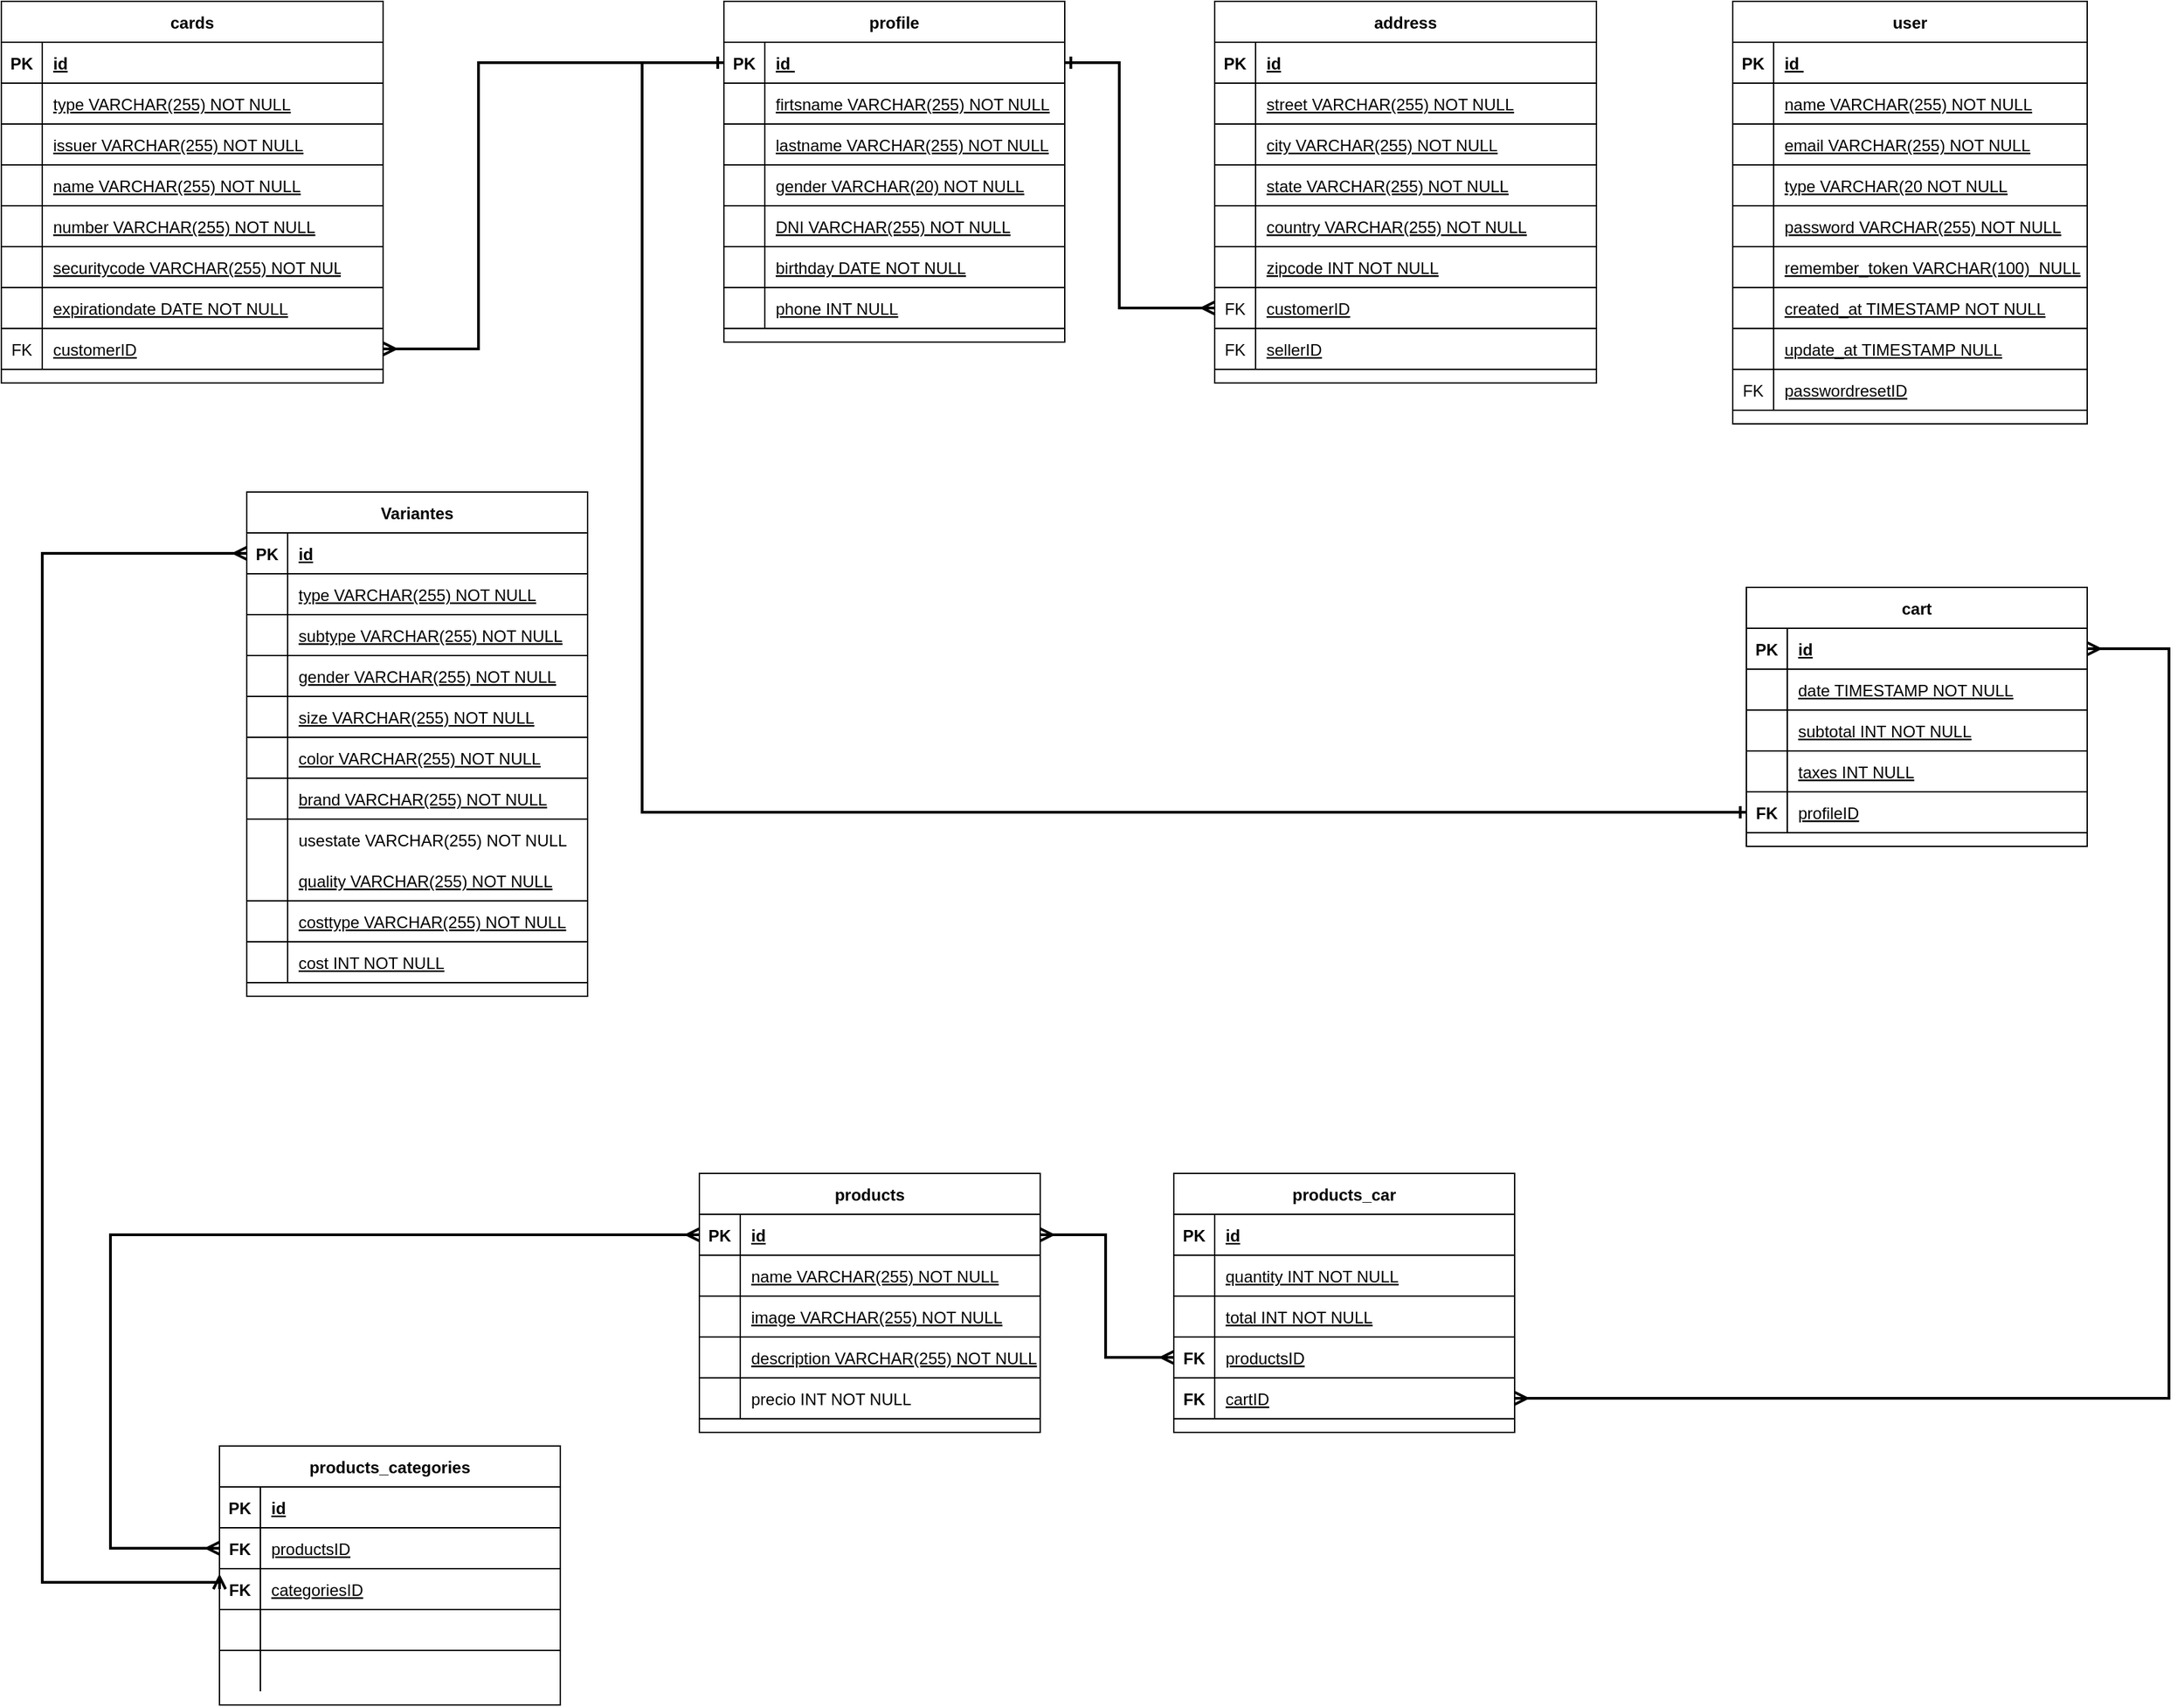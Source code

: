<mxfile version="14.1.1" type="github">
  <diagram id="R2lEEEUBdFMjLlhIrx00" name="Page-1">
    <mxGraphModel dx="2484" dy="762" grid="1" gridSize="10" guides="1" tooltips="1" connect="1" arrows="1" fold="1" page="1" pageScale="1" pageWidth="850" pageHeight="1100" math="0" shadow="0" extFonts="Permanent Marker^https://fonts.googleapis.com/css?family=Permanent+Marker">
      <root>
        <mxCell id="0" />
        <mxCell id="1" parent="0" />
        <mxCell id="U9yivM3lDuAkU0NzyWBF-1" value="profile" style="shape=table;startSize=30;container=1;collapsible=1;childLayout=tableLayout;fixedRows=1;rowLines=0;fontStyle=1;align=center;resizeLast=1;" parent="1" vertex="1">
          <mxGeometry x="280" y="100" width="250" height="250" as="geometry" />
        </mxCell>
        <mxCell id="U9yivM3lDuAkU0NzyWBF-17" style="shape=partialRectangle;collapsible=0;dropTarget=0;pointerEvents=0;fillColor=none;points=[[0,0.5],[1,0.5]];portConstraint=eastwest;top=0;left=0;right=0;bottom=1;" parent="U9yivM3lDuAkU0NzyWBF-1" vertex="1">
          <mxGeometry y="30" width="250" height="30" as="geometry" />
        </mxCell>
        <mxCell id="U9yivM3lDuAkU0NzyWBF-18" value="PK" style="shape=partialRectangle;overflow=hidden;connectable=0;fillColor=none;top=0;left=0;bottom=0;right=0;fontStyle=1;" parent="U9yivM3lDuAkU0NzyWBF-17" vertex="1">
          <mxGeometry width="30" height="30" as="geometry" />
        </mxCell>
        <mxCell id="U9yivM3lDuAkU0NzyWBF-19" value="id " style="shape=partialRectangle;overflow=hidden;connectable=0;fillColor=none;top=0;left=0;bottom=0;right=0;align=left;spacingLeft=6;fontStyle=5;" parent="U9yivM3lDuAkU0NzyWBF-17" vertex="1">
          <mxGeometry x="30" width="220" height="30" as="geometry" />
        </mxCell>
        <mxCell id="U9yivM3lDuAkU0NzyWBF-32" style="shape=partialRectangle;collapsible=0;dropTarget=0;pointerEvents=0;fillColor=none;points=[[0,0.5],[1,0.5]];portConstraint=eastwest;top=0;left=0;right=0;bottom=1;fontStyle=0" parent="U9yivM3lDuAkU0NzyWBF-1" vertex="1">
          <mxGeometry y="60" width="250" height="30" as="geometry" />
        </mxCell>
        <mxCell id="U9yivM3lDuAkU0NzyWBF-33" style="shape=partialRectangle;overflow=hidden;connectable=0;fillColor=none;top=0;left=0;bottom=0;right=0;fontStyle=0;" parent="U9yivM3lDuAkU0NzyWBF-32" vertex="1">
          <mxGeometry width="30" height="30" as="geometry" />
        </mxCell>
        <mxCell id="U9yivM3lDuAkU0NzyWBF-34" value="firtsname VARCHAR(255) NOT NULL" style="shape=partialRectangle;overflow=hidden;connectable=0;fillColor=none;top=0;left=0;bottom=0;right=0;align=left;spacingLeft=6;fontStyle=4;" parent="U9yivM3lDuAkU0NzyWBF-32" vertex="1">
          <mxGeometry x="30" width="220" height="30" as="geometry" />
        </mxCell>
        <mxCell id="U9yivM3lDuAkU0NzyWBF-35" style="shape=partialRectangle;collapsible=0;dropTarget=0;pointerEvents=0;fillColor=none;points=[[0,0.5],[1,0.5]];portConstraint=eastwest;top=0;left=0;right=0;bottom=1;fontStyle=0" parent="U9yivM3lDuAkU0NzyWBF-1" vertex="1">
          <mxGeometry y="90" width="250" height="30" as="geometry" />
        </mxCell>
        <mxCell id="U9yivM3lDuAkU0NzyWBF-36" style="shape=partialRectangle;overflow=hidden;connectable=0;fillColor=none;top=0;left=0;bottom=0;right=0;fontStyle=0;" parent="U9yivM3lDuAkU0NzyWBF-35" vertex="1">
          <mxGeometry width="30" height="30" as="geometry" />
        </mxCell>
        <mxCell id="U9yivM3lDuAkU0NzyWBF-37" value="lastname VARCHAR(255) NOT NULL" style="shape=partialRectangle;overflow=hidden;connectable=0;fillColor=none;top=0;left=0;bottom=0;right=0;align=left;spacingLeft=6;fontStyle=4;" parent="U9yivM3lDuAkU0NzyWBF-35" vertex="1">
          <mxGeometry x="30" width="220" height="30" as="geometry" />
        </mxCell>
        <mxCell id="U9yivM3lDuAkU0NzyWBF-38" style="shape=partialRectangle;collapsible=0;dropTarget=0;pointerEvents=0;fillColor=none;points=[[0,0.5],[1,0.5]];portConstraint=eastwest;top=0;left=0;right=0;bottom=1;fontStyle=0" parent="U9yivM3lDuAkU0NzyWBF-1" vertex="1">
          <mxGeometry y="120" width="250" height="30" as="geometry" />
        </mxCell>
        <mxCell id="U9yivM3lDuAkU0NzyWBF-39" style="shape=partialRectangle;overflow=hidden;connectable=0;fillColor=none;top=0;left=0;bottom=0;right=0;fontStyle=0;" parent="U9yivM3lDuAkU0NzyWBF-38" vertex="1">
          <mxGeometry width="30" height="30" as="geometry" />
        </mxCell>
        <mxCell id="U9yivM3lDuAkU0NzyWBF-40" value="gender VARCHAR(20) NOT NULL" style="shape=partialRectangle;overflow=hidden;connectable=0;fillColor=none;top=0;left=0;bottom=0;right=0;align=left;spacingLeft=6;fontStyle=4;" parent="U9yivM3lDuAkU0NzyWBF-38" vertex="1">
          <mxGeometry x="30" width="220" height="30" as="geometry" />
        </mxCell>
        <mxCell id="U9yivM3lDuAkU0NzyWBF-41" style="shape=partialRectangle;collapsible=0;dropTarget=0;pointerEvents=0;fillColor=none;points=[[0,0.5],[1,0.5]];portConstraint=eastwest;top=0;left=0;right=0;bottom=1;fontStyle=0" parent="U9yivM3lDuAkU0NzyWBF-1" vertex="1">
          <mxGeometry y="150" width="250" height="30" as="geometry" />
        </mxCell>
        <mxCell id="U9yivM3lDuAkU0NzyWBF-42" style="shape=partialRectangle;overflow=hidden;connectable=0;fillColor=none;top=0;left=0;bottom=0;right=0;fontStyle=0;" parent="U9yivM3lDuAkU0NzyWBF-41" vertex="1">
          <mxGeometry width="30" height="30" as="geometry" />
        </mxCell>
        <mxCell id="U9yivM3lDuAkU0NzyWBF-43" value="DNI VARCHAR(255) NOT NULL" style="shape=partialRectangle;overflow=hidden;connectable=0;fillColor=none;top=0;left=0;bottom=0;right=0;align=left;spacingLeft=6;fontStyle=4;" parent="U9yivM3lDuAkU0NzyWBF-41" vertex="1">
          <mxGeometry x="30" width="220" height="30" as="geometry" />
        </mxCell>
        <mxCell id="U9yivM3lDuAkU0NzyWBF-44" style="shape=partialRectangle;collapsible=0;dropTarget=0;pointerEvents=0;fillColor=none;points=[[0,0.5],[1,0.5]];portConstraint=eastwest;top=0;left=0;right=0;bottom=1;fontStyle=0" parent="U9yivM3lDuAkU0NzyWBF-1" vertex="1">
          <mxGeometry y="180" width="250" height="30" as="geometry" />
        </mxCell>
        <mxCell id="U9yivM3lDuAkU0NzyWBF-45" style="shape=partialRectangle;overflow=hidden;connectable=0;fillColor=none;top=0;left=0;bottom=0;right=0;fontStyle=0;" parent="U9yivM3lDuAkU0NzyWBF-44" vertex="1">
          <mxGeometry width="30" height="30" as="geometry" />
        </mxCell>
        <mxCell id="U9yivM3lDuAkU0NzyWBF-46" value="birthday DATE NOT NULL" style="shape=partialRectangle;overflow=hidden;connectable=0;fillColor=none;top=0;left=0;bottom=0;right=0;align=left;spacingLeft=6;fontStyle=4;" parent="U9yivM3lDuAkU0NzyWBF-44" vertex="1">
          <mxGeometry x="30" width="220" height="30" as="geometry" />
        </mxCell>
        <mxCell id="U9yivM3lDuAkU0NzyWBF-11" style="shape=partialRectangle;collapsible=0;dropTarget=0;pointerEvents=0;fillColor=none;points=[[0,0.5],[1,0.5]];portConstraint=eastwest;top=0;left=0;right=0;bottom=1;fontStyle=0" parent="U9yivM3lDuAkU0NzyWBF-1" vertex="1">
          <mxGeometry y="210" width="250" height="30" as="geometry" />
        </mxCell>
        <mxCell id="U9yivM3lDuAkU0NzyWBF-12" style="shape=partialRectangle;overflow=hidden;connectable=0;fillColor=none;top=0;left=0;bottom=0;right=0;fontStyle=0;" parent="U9yivM3lDuAkU0NzyWBF-11" vertex="1">
          <mxGeometry width="30" height="30" as="geometry" />
        </mxCell>
        <mxCell id="U9yivM3lDuAkU0NzyWBF-13" value="phone INT NULL" style="shape=partialRectangle;overflow=hidden;connectable=0;fillColor=none;top=0;left=0;bottom=0;right=0;align=left;spacingLeft=6;fontStyle=4;" parent="U9yivM3lDuAkU0NzyWBF-11" vertex="1">
          <mxGeometry x="30" width="220" height="30" as="geometry" />
        </mxCell>
        <mxCell id="U9yivM3lDuAkU0NzyWBF-68" value="products" style="shape=table;startSize=30;container=1;collapsible=1;childLayout=tableLayout;fixedRows=1;rowLines=0;fontStyle=1;align=center;resizeLast=1;" parent="1" vertex="1">
          <mxGeometry x="262" y="960" width="250" height="190" as="geometry" />
        </mxCell>
        <mxCell id="U9yivM3lDuAkU0NzyWBF-108" style="shape=partialRectangle;collapsible=0;dropTarget=0;pointerEvents=0;fillColor=none;points=[[0,0.5],[1,0.5]];portConstraint=eastwest;top=0;left=0;right=0;bottom=1;" parent="U9yivM3lDuAkU0NzyWBF-68" vertex="1">
          <mxGeometry y="30" width="250" height="30" as="geometry" />
        </mxCell>
        <mxCell id="U9yivM3lDuAkU0NzyWBF-109" value="PK" style="shape=partialRectangle;overflow=hidden;connectable=0;fillColor=none;top=0;left=0;bottom=0;right=0;fontStyle=1;" parent="U9yivM3lDuAkU0NzyWBF-108" vertex="1">
          <mxGeometry width="30" height="30" as="geometry" />
        </mxCell>
        <mxCell id="U9yivM3lDuAkU0NzyWBF-110" value="id" style="shape=partialRectangle;overflow=hidden;connectable=0;fillColor=none;top=0;left=0;bottom=0;right=0;align=left;spacingLeft=6;fontStyle=5;" parent="U9yivM3lDuAkU0NzyWBF-108" vertex="1">
          <mxGeometry x="30" width="220" height="30" as="geometry" />
        </mxCell>
        <mxCell id="U9yivM3lDuAkU0NzyWBF-105" style="shape=partialRectangle;collapsible=0;dropTarget=0;pointerEvents=0;fillColor=none;points=[[0,0.5],[1,0.5]];portConstraint=eastwest;top=0;left=0;right=0;bottom=1;" parent="U9yivM3lDuAkU0NzyWBF-68" vertex="1">
          <mxGeometry y="60" width="250" height="30" as="geometry" />
        </mxCell>
        <mxCell id="U9yivM3lDuAkU0NzyWBF-106" style="shape=partialRectangle;overflow=hidden;connectable=0;fillColor=none;top=0;left=0;bottom=0;right=0;fontStyle=1;" parent="U9yivM3lDuAkU0NzyWBF-105" vertex="1">
          <mxGeometry width="30" height="30" as="geometry" />
        </mxCell>
        <mxCell id="U9yivM3lDuAkU0NzyWBF-107" value="name VARCHAR(255) NOT NULL" style="shape=partialRectangle;overflow=hidden;connectable=0;fillColor=none;top=0;left=0;bottom=0;right=0;align=left;spacingLeft=6;fontStyle=4;" parent="U9yivM3lDuAkU0NzyWBF-105" vertex="1">
          <mxGeometry x="30" width="220" height="30" as="geometry" />
        </mxCell>
        <mxCell id="U9yivM3lDuAkU0NzyWBF-102" style="shape=partialRectangle;collapsible=0;dropTarget=0;pointerEvents=0;fillColor=none;points=[[0,0.5],[1,0.5]];portConstraint=eastwest;top=0;left=0;right=0;bottom=1;fontStyle=0" parent="U9yivM3lDuAkU0NzyWBF-68" vertex="1">
          <mxGeometry y="90" width="250" height="30" as="geometry" />
        </mxCell>
        <mxCell id="U9yivM3lDuAkU0NzyWBF-103" style="shape=partialRectangle;overflow=hidden;connectable=0;fillColor=none;top=0;left=0;bottom=0;right=0;fontStyle=0;" parent="U9yivM3lDuAkU0NzyWBF-102" vertex="1">
          <mxGeometry width="30" height="30" as="geometry" />
        </mxCell>
        <mxCell id="U9yivM3lDuAkU0NzyWBF-104" value="image VARCHAR(255) NOT NULL" style="shape=partialRectangle;overflow=hidden;connectable=0;fillColor=none;top=0;left=0;bottom=0;right=0;align=left;spacingLeft=6;fontStyle=4;" parent="U9yivM3lDuAkU0NzyWBF-102" vertex="1">
          <mxGeometry x="30" width="220" height="30" as="geometry" />
        </mxCell>
        <mxCell id="U9yivM3lDuAkU0NzyWBF-96" style="shape=partialRectangle;collapsible=0;dropTarget=0;pointerEvents=0;fillColor=none;points=[[0,0.5],[1,0.5]];portConstraint=eastwest;top=0;left=0;right=0;bottom=1;fontStyle=0" parent="U9yivM3lDuAkU0NzyWBF-68" vertex="1">
          <mxGeometry y="120" width="250" height="30" as="geometry" />
        </mxCell>
        <mxCell id="U9yivM3lDuAkU0NzyWBF-97" style="shape=partialRectangle;overflow=hidden;connectable=0;fillColor=none;top=0;left=0;bottom=0;right=0;fontStyle=0;" parent="U9yivM3lDuAkU0NzyWBF-96" vertex="1">
          <mxGeometry width="30" height="30" as="geometry" />
        </mxCell>
        <mxCell id="U9yivM3lDuAkU0NzyWBF-98" value="description VARCHAR(255) NOT NULL" style="shape=partialRectangle;overflow=hidden;connectable=0;fillColor=none;top=0;left=0;bottom=0;right=0;align=left;spacingLeft=6;fontStyle=4;" parent="U9yivM3lDuAkU0NzyWBF-96" vertex="1">
          <mxGeometry x="30" width="220" height="30" as="geometry" />
        </mxCell>
        <mxCell id="U9yivM3lDuAkU0NzyWBF-93" style="shape=partialRectangle;collapsible=0;dropTarget=0;pointerEvents=0;fillColor=none;points=[[0,0.5],[1,0.5]];portConstraint=eastwest;top=0;left=0;right=0;bottom=1;fontStyle=0" parent="U9yivM3lDuAkU0NzyWBF-68" vertex="1">
          <mxGeometry y="150" width="250" height="30" as="geometry" />
        </mxCell>
        <mxCell id="U9yivM3lDuAkU0NzyWBF-94" style="shape=partialRectangle;overflow=hidden;connectable=0;fillColor=none;top=0;left=0;bottom=0;right=0;fontStyle=0;" parent="U9yivM3lDuAkU0NzyWBF-93" vertex="1">
          <mxGeometry width="30" height="30" as="geometry" />
        </mxCell>
        <mxCell id="U9yivM3lDuAkU0NzyWBF-95" value="precio INT NOT NULL" style="shape=partialRectangle;overflow=hidden;connectable=0;fillColor=none;top=0;left=0;bottom=0;right=0;align=left;spacingLeft=6;fontStyle=0;" parent="U9yivM3lDuAkU0NzyWBF-93" vertex="1">
          <mxGeometry x="30" width="220" height="30" as="geometry" />
        </mxCell>
        <mxCell id="U9yivM3lDuAkU0NzyWBF-131" value="cart" style="shape=table;startSize=30;container=1;collapsible=1;childLayout=tableLayout;fixedRows=1;rowLines=0;fontStyle=1;align=center;resizeLast=1;" parent="1" vertex="1">
          <mxGeometry x="1030" y="530" width="250" height="190" as="geometry" />
        </mxCell>
        <mxCell id="U9yivM3lDuAkU0NzyWBF-132" value="" style="shape=partialRectangle;collapsible=0;dropTarget=0;pointerEvents=0;fillColor=none;points=[[0,0.5],[1,0.5]];portConstraint=eastwest;top=0;left=0;right=0;bottom=1;" parent="U9yivM3lDuAkU0NzyWBF-131" vertex="1">
          <mxGeometry y="30" width="250" height="30" as="geometry" />
        </mxCell>
        <mxCell id="U9yivM3lDuAkU0NzyWBF-133" value="PK" style="shape=partialRectangle;overflow=hidden;connectable=0;fillColor=none;top=0;left=0;bottom=0;right=0;fontStyle=1;" parent="U9yivM3lDuAkU0NzyWBF-132" vertex="1">
          <mxGeometry width="30" height="30" as="geometry" />
        </mxCell>
        <mxCell id="U9yivM3lDuAkU0NzyWBF-134" value="id" style="shape=partialRectangle;overflow=hidden;connectable=0;fillColor=none;top=0;left=0;bottom=0;right=0;align=left;spacingLeft=6;fontStyle=5;" parent="U9yivM3lDuAkU0NzyWBF-132" vertex="1">
          <mxGeometry x="30" width="220" height="30" as="geometry" />
        </mxCell>
        <mxCell id="U9yivM3lDuAkU0NzyWBF-147" style="shape=partialRectangle;collapsible=0;dropTarget=0;pointerEvents=0;fillColor=none;points=[[0,0.5],[1,0.5]];portConstraint=eastwest;top=0;left=0;right=0;bottom=1;" parent="U9yivM3lDuAkU0NzyWBF-131" vertex="1">
          <mxGeometry y="60" width="250" height="30" as="geometry" />
        </mxCell>
        <mxCell id="U9yivM3lDuAkU0NzyWBF-148" style="shape=partialRectangle;overflow=hidden;connectable=0;fillColor=none;top=0;left=0;bottom=0;right=0;fontStyle=1;" parent="U9yivM3lDuAkU0NzyWBF-147" vertex="1">
          <mxGeometry width="30" height="30" as="geometry" />
        </mxCell>
        <mxCell id="U9yivM3lDuAkU0NzyWBF-149" value="date TIMESTAMP NOT NULL" style="shape=partialRectangle;overflow=hidden;connectable=0;fillColor=none;top=0;left=0;bottom=0;right=0;align=left;spacingLeft=6;fontStyle=4;" parent="U9yivM3lDuAkU0NzyWBF-147" vertex="1">
          <mxGeometry x="30" width="220" height="30" as="geometry" />
        </mxCell>
        <mxCell id="U9yivM3lDuAkU0NzyWBF-165" style="shape=partialRectangle;collapsible=0;dropTarget=0;pointerEvents=0;fillColor=none;points=[[0,0.5],[1,0.5]];portConstraint=eastwest;top=0;left=0;right=0;bottom=1;" parent="U9yivM3lDuAkU0NzyWBF-131" vertex="1">
          <mxGeometry y="90" width="250" height="30" as="geometry" />
        </mxCell>
        <mxCell id="U9yivM3lDuAkU0NzyWBF-166" style="shape=partialRectangle;overflow=hidden;connectable=0;fillColor=none;top=0;left=0;bottom=0;right=0;fontStyle=1;" parent="U9yivM3lDuAkU0NzyWBF-165" vertex="1">
          <mxGeometry width="30" height="30" as="geometry" />
        </mxCell>
        <mxCell id="U9yivM3lDuAkU0NzyWBF-167" value="subtotal INT NOT NULL" style="shape=partialRectangle;overflow=hidden;connectable=0;fillColor=none;top=0;left=0;bottom=0;right=0;align=left;spacingLeft=6;fontStyle=4;" parent="U9yivM3lDuAkU0NzyWBF-165" vertex="1">
          <mxGeometry x="30" width="220" height="30" as="geometry" />
        </mxCell>
        <mxCell id="U9yivM3lDuAkU0NzyWBF-168" style="shape=partialRectangle;collapsible=0;dropTarget=0;pointerEvents=0;fillColor=none;points=[[0,0.5],[1,0.5]];portConstraint=eastwest;top=0;left=0;right=0;bottom=1;" parent="U9yivM3lDuAkU0NzyWBF-131" vertex="1">
          <mxGeometry y="120" width="250" height="30" as="geometry" />
        </mxCell>
        <mxCell id="U9yivM3lDuAkU0NzyWBF-169" style="shape=partialRectangle;overflow=hidden;connectable=0;fillColor=none;top=0;left=0;bottom=0;right=0;fontStyle=1;" parent="U9yivM3lDuAkU0NzyWBF-168" vertex="1">
          <mxGeometry width="30" height="30" as="geometry" />
        </mxCell>
        <mxCell id="U9yivM3lDuAkU0NzyWBF-170" value="taxes INT NULL" style="shape=partialRectangle;overflow=hidden;connectable=0;fillColor=none;top=0;left=0;bottom=0;right=0;align=left;spacingLeft=6;fontStyle=4;" parent="U9yivM3lDuAkU0NzyWBF-168" vertex="1">
          <mxGeometry x="30" width="220" height="30" as="geometry" />
        </mxCell>
        <mxCell id="U9yivM3lDuAkU0NzyWBF-138" style="shape=partialRectangle;collapsible=0;dropTarget=0;pointerEvents=0;fillColor=none;points=[[0,0.5],[1,0.5]];portConstraint=eastwest;top=0;left=0;right=0;bottom=1;" parent="U9yivM3lDuAkU0NzyWBF-131" vertex="1">
          <mxGeometry y="150" width="250" height="30" as="geometry" />
        </mxCell>
        <mxCell id="U9yivM3lDuAkU0NzyWBF-139" style="shape=partialRectangle;overflow=hidden;connectable=0;fillColor=none;top=0;left=0;bottom=0;right=0;fontStyle=1;" parent="U9yivM3lDuAkU0NzyWBF-138" vertex="1">
          <mxGeometry width="30" height="30" as="geometry" />
        </mxCell>
        <mxCell id="U9yivM3lDuAkU0NzyWBF-140" value="profileID" style="shape=partialRectangle;overflow=hidden;connectable=0;fillColor=none;top=0;left=0;bottom=0;right=0;align=left;spacingLeft=6;fontStyle=4;" parent="U9yivM3lDuAkU0NzyWBF-138" vertex="1">
          <mxGeometry x="30" width="220" height="30" as="geometry" />
        </mxCell>
        <mxCell id="2G1dGY_RyxvIGRLALi3S-1" value="cards" style="shape=table;startSize=30;container=1;collapsible=1;childLayout=tableLayout;fixedRows=1;rowLines=0;fontStyle=1;align=center;resizeLast=1;" parent="1" vertex="1">
          <mxGeometry x="-250" y="100" width="280" height="280" as="geometry" />
        </mxCell>
        <mxCell id="2G1dGY_RyxvIGRLALi3S-2" style="shape=partialRectangle;collapsible=0;dropTarget=0;pointerEvents=0;fillColor=none;points=[[0,0.5],[1,0.5]];portConstraint=eastwest;top=0;left=0;right=0;bottom=1;" parent="2G1dGY_RyxvIGRLALi3S-1" vertex="1">
          <mxGeometry y="30" width="280" height="30" as="geometry" />
        </mxCell>
        <mxCell id="2G1dGY_RyxvIGRLALi3S-3" value="PK" style="shape=partialRectangle;overflow=hidden;connectable=0;fillColor=none;top=0;left=0;bottom=0;right=0;fontStyle=1;" parent="2G1dGY_RyxvIGRLALi3S-2" vertex="1">
          <mxGeometry width="30" height="30" as="geometry" />
        </mxCell>
        <mxCell id="2G1dGY_RyxvIGRLALi3S-4" value="id" style="shape=partialRectangle;overflow=hidden;connectable=0;fillColor=none;top=0;left=0;bottom=0;right=0;align=left;spacingLeft=6;fontStyle=5;" parent="2G1dGY_RyxvIGRLALi3S-2" vertex="1">
          <mxGeometry x="30" width="250" height="30" as="geometry" />
        </mxCell>
        <mxCell id="2G1dGY_RyxvIGRLALi3S-29" style="shape=partialRectangle;collapsible=0;dropTarget=0;pointerEvents=0;fillColor=none;points=[[0,0.5],[1,0.5]];portConstraint=eastwest;top=0;left=0;right=0;bottom=1;fontStyle=0" parent="2G1dGY_RyxvIGRLALi3S-1" vertex="1">
          <mxGeometry y="60" width="280" height="30" as="geometry" />
        </mxCell>
        <mxCell id="2G1dGY_RyxvIGRLALi3S-30" style="shape=partialRectangle;overflow=hidden;connectable=0;fillColor=none;top=0;left=0;bottom=0;right=0;fontStyle=0;" parent="2G1dGY_RyxvIGRLALi3S-29" vertex="1">
          <mxGeometry width="30" height="30" as="geometry" />
        </mxCell>
        <mxCell id="2G1dGY_RyxvIGRLALi3S-31" value="type VARCHAR(255) NOT NULL" style="shape=partialRectangle;overflow=hidden;connectable=0;fillColor=none;top=0;left=0;bottom=0;right=0;align=left;spacingLeft=6;fontStyle=4;" parent="2G1dGY_RyxvIGRLALi3S-29" vertex="1">
          <mxGeometry x="30" width="250" height="30" as="geometry" />
        </mxCell>
        <mxCell id="hiM1Buso-aKJPvqWwItP-2" style="shape=partialRectangle;collapsible=0;dropTarget=0;pointerEvents=0;fillColor=none;points=[[0,0.5],[1,0.5]];portConstraint=eastwest;top=0;left=0;right=0;bottom=1;fontStyle=0" parent="2G1dGY_RyxvIGRLALi3S-1" vertex="1">
          <mxGeometry y="90" width="280" height="30" as="geometry" />
        </mxCell>
        <mxCell id="hiM1Buso-aKJPvqWwItP-3" style="shape=partialRectangle;overflow=hidden;connectable=0;fillColor=none;top=0;left=0;bottom=0;right=0;fontStyle=0;" parent="hiM1Buso-aKJPvqWwItP-2" vertex="1">
          <mxGeometry width="30" height="30" as="geometry" />
        </mxCell>
        <mxCell id="hiM1Buso-aKJPvqWwItP-4" value="issuer VARCHAR(255) NOT NULL" style="shape=partialRectangle;overflow=hidden;connectable=0;fillColor=none;top=0;left=0;bottom=0;right=0;align=left;spacingLeft=6;fontStyle=4;" parent="hiM1Buso-aKJPvqWwItP-2" vertex="1">
          <mxGeometry x="30" width="250" height="30" as="geometry" />
        </mxCell>
        <mxCell id="2G1dGY_RyxvIGRLALi3S-32" style="shape=partialRectangle;collapsible=0;dropTarget=0;pointerEvents=0;fillColor=none;points=[[0,0.5],[1,0.5]];portConstraint=eastwest;top=0;left=0;right=0;bottom=1;fontStyle=0" parent="2G1dGY_RyxvIGRLALi3S-1" vertex="1">
          <mxGeometry y="120" width="280" height="30" as="geometry" />
        </mxCell>
        <mxCell id="2G1dGY_RyxvIGRLALi3S-33" style="shape=partialRectangle;overflow=hidden;connectable=0;fillColor=none;top=0;left=0;bottom=0;right=0;fontStyle=0;" parent="2G1dGY_RyxvIGRLALi3S-32" vertex="1">
          <mxGeometry width="30" height="30" as="geometry" />
        </mxCell>
        <mxCell id="2G1dGY_RyxvIGRLALi3S-34" value="" style="shape=partialRectangle;overflow=hidden;connectable=0;fillColor=none;top=0;left=0;bottom=0;right=0;align=left;spacingLeft=6;fontStyle=4;" parent="2G1dGY_RyxvIGRLALi3S-32" vertex="1">
          <mxGeometry x="30" width="250" height="30" as="geometry" />
        </mxCell>
        <mxCell id="2G1dGY_RyxvIGRLALi3S-35" style="shape=partialRectangle;collapsible=0;dropTarget=0;pointerEvents=0;fillColor=none;points=[[0,0.5],[1,0.5]];portConstraint=eastwest;top=0;left=0;right=0;bottom=1;fontStyle=0" parent="2G1dGY_RyxvIGRLALi3S-1" vertex="1">
          <mxGeometry y="150" width="280" height="30" as="geometry" />
        </mxCell>
        <mxCell id="2G1dGY_RyxvIGRLALi3S-36" style="shape=partialRectangle;overflow=hidden;connectable=0;fillColor=none;top=0;left=0;bottom=0;right=0;fontStyle=0;" parent="2G1dGY_RyxvIGRLALi3S-35" vertex="1">
          <mxGeometry width="30" height="30" as="geometry" />
        </mxCell>
        <mxCell id="2G1dGY_RyxvIGRLALi3S-37" value="" style="shape=partialRectangle;overflow=hidden;connectable=0;fillColor=none;top=0;left=0;bottom=0;right=0;align=left;spacingLeft=6;fontStyle=4;" parent="2G1dGY_RyxvIGRLALi3S-35" vertex="1">
          <mxGeometry x="30" width="250" height="30" as="geometry" />
        </mxCell>
        <mxCell id="2G1dGY_RyxvIGRLALi3S-38" style="shape=partialRectangle;collapsible=0;dropTarget=0;pointerEvents=0;fillColor=none;points=[[0,0.5],[1,0.5]];portConstraint=eastwest;top=0;left=0;right=0;bottom=1;fontStyle=0" parent="2G1dGY_RyxvIGRLALi3S-1" vertex="1">
          <mxGeometry y="180" width="280" height="30" as="geometry" />
        </mxCell>
        <mxCell id="2G1dGY_RyxvIGRLALi3S-39" style="shape=partialRectangle;overflow=hidden;connectable=0;fillColor=none;top=0;left=0;bottom=0;right=0;fontStyle=0;" parent="2G1dGY_RyxvIGRLALi3S-38" vertex="1">
          <mxGeometry width="30" height="30" as="geometry" />
        </mxCell>
        <mxCell id="2G1dGY_RyxvIGRLALi3S-40" value="" style="shape=partialRectangle;overflow=hidden;connectable=0;fillColor=none;top=0;left=0;bottom=0;right=0;align=left;spacingLeft=6;fontStyle=4;" parent="2G1dGY_RyxvIGRLALi3S-38" vertex="1">
          <mxGeometry x="30" width="250" height="30" as="geometry" />
        </mxCell>
        <mxCell id="2G1dGY_RyxvIGRLALi3S-41" style="shape=partialRectangle;collapsible=0;dropTarget=0;pointerEvents=0;fillColor=none;points=[[0,0.5],[1,0.5]];portConstraint=eastwest;top=0;left=0;right=0;bottom=1;fontStyle=0" parent="2G1dGY_RyxvIGRLALi3S-1" vertex="1">
          <mxGeometry y="210" width="280" height="30" as="geometry" />
        </mxCell>
        <mxCell id="2G1dGY_RyxvIGRLALi3S-42" style="shape=partialRectangle;overflow=hidden;connectable=0;fillColor=none;top=0;left=0;bottom=0;right=0;fontStyle=0;" parent="2G1dGY_RyxvIGRLALi3S-41" vertex="1">
          <mxGeometry width="30" height="30" as="geometry" />
        </mxCell>
        <mxCell id="2G1dGY_RyxvIGRLALi3S-43" value="" style="shape=partialRectangle;overflow=hidden;connectable=0;fillColor=none;top=0;left=0;bottom=0;right=0;align=left;spacingLeft=6;fontStyle=4;" parent="2G1dGY_RyxvIGRLALi3S-41" vertex="1">
          <mxGeometry x="30" width="250" height="30" as="geometry" />
        </mxCell>
        <mxCell id="CPmwiTEOpp1oiziEy-jw-1" style="shape=partialRectangle;collapsible=0;dropTarget=0;pointerEvents=0;fillColor=none;points=[[0,0.5],[1,0.5]];portConstraint=eastwest;top=0;left=0;right=0;bottom=1;fontStyle=0" parent="2G1dGY_RyxvIGRLALi3S-1" vertex="1">
          <mxGeometry y="240" width="280" height="30" as="geometry" />
        </mxCell>
        <mxCell id="CPmwiTEOpp1oiziEy-jw-2" value="FK" style="shape=partialRectangle;overflow=hidden;connectable=0;fillColor=none;top=0;left=0;bottom=0;right=0;fontStyle=0;" parent="CPmwiTEOpp1oiziEy-jw-1" vertex="1">
          <mxGeometry width="30" height="30" as="geometry" />
        </mxCell>
        <mxCell id="CPmwiTEOpp1oiziEy-jw-3" value="customerID" style="shape=partialRectangle;overflow=hidden;connectable=0;fillColor=none;top=0;left=0;bottom=0;right=0;align=left;spacingLeft=6;fontStyle=4;" parent="CPmwiTEOpp1oiziEy-jw-1" vertex="1">
          <mxGeometry x="30" width="250" height="30" as="geometry" />
        </mxCell>
        <mxCell id="dqL9ZJr4XGqaQcNECpL9-3" value="address" style="shape=table;startSize=30;container=1;collapsible=1;childLayout=tableLayout;fixedRows=1;rowLines=0;fontStyle=1;align=center;resizeLast=1;" parent="1" vertex="1">
          <mxGeometry x="640" y="100" width="280" height="280" as="geometry" />
        </mxCell>
        <mxCell id="dqL9ZJr4XGqaQcNECpL9-4" style="shape=partialRectangle;collapsible=0;dropTarget=0;pointerEvents=0;fillColor=none;points=[[0,0.5],[1,0.5]];portConstraint=eastwest;top=0;left=0;right=0;bottom=1;" parent="dqL9ZJr4XGqaQcNECpL9-3" vertex="1">
          <mxGeometry y="30" width="280" height="30" as="geometry" />
        </mxCell>
        <mxCell id="dqL9ZJr4XGqaQcNECpL9-5" value="PK" style="shape=partialRectangle;overflow=hidden;connectable=0;fillColor=none;top=0;left=0;bottom=0;right=0;fontStyle=1;" parent="dqL9ZJr4XGqaQcNECpL9-4" vertex="1">
          <mxGeometry width="30" height="30" as="geometry" />
        </mxCell>
        <mxCell id="dqL9ZJr4XGqaQcNECpL9-6" value="id" style="shape=partialRectangle;overflow=hidden;connectable=0;fillColor=none;top=0;left=0;bottom=0;right=0;align=left;spacingLeft=6;fontStyle=5;" parent="dqL9ZJr4XGqaQcNECpL9-4" vertex="1">
          <mxGeometry x="30" width="250" height="30" as="geometry" />
        </mxCell>
        <mxCell id="dqL9ZJr4XGqaQcNECpL9-7" style="shape=partialRectangle;collapsible=0;dropTarget=0;pointerEvents=0;fillColor=none;points=[[0,0.5],[1,0.5]];portConstraint=eastwest;top=0;left=0;right=0;bottom=1;fontStyle=0" parent="dqL9ZJr4XGqaQcNECpL9-3" vertex="1">
          <mxGeometry y="60" width="280" height="30" as="geometry" />
        </mxCell>
        <mxCell id="dqL9ZJr4XGqaQcNECpL9-8" style="shape=partialRectangle;overflow=hidden;connectable=0;fillColor=none;top=0;left=0;bottom=0;right=0;fontStyle=0;" parent="dqL9ZJr4XGqaQcNECpL9-7" vertex="1">
          <mxGeometry width="30" height="30" as="geometry" />
        </mxCell>
        <mxCell id="dqL9ZJr4XGqaQcNECpL9-9" value="street VARCHAR(255) NOT NULL" style="shape=partialRectangle;overflow=hidden;connectable=0;fillColor=none;top=0;left=0;bottom=0;right=0;align=left;spacingLeft=6;fontStyle=4;" parent="dqL9ZJr4XGqaQcNECpL9-7" vertex="1">
          <mxGeometry x="30" width="250" height="30" as="geometry" />
        </mxCell>
        <mxCell id="dqL9ZJr4XGqaQcNECpL9-10" style="shape=partialRectangle;collapsible=0;dropTarget=0;pointerEvents=0;fillColor=none;points=[[0,0.5],[1,0.5]];portConstraint=eastwest;top=0;left=0;right=0;bottom=1;fontStyle=0" parent="dqL9ZJr4XGqaQcNECpL9-3" vertex="1">
          <mxGeometry y="90" width="280" height="30" as="geometry" />
        </mxCell>
        <mxCell id="dqL9ZJr4XGqaQcNECpL9-11" style="shape=partialRectangle;overflow=hidden;connectable=0;fillColor=none;top=0;left=0;bottom=0;right=0;fontStyle=0;" parent="dqL9ZJr4XGqaQcNECpL9-10" vertex="1">
          <mxGeometry width="30" height="30" as="geometry" />
        </mxCell>
        <mxCell id="dqL9ZJr4XGqaQcNECpL9-12" value="city VARCHAR(255) NOT NULL" style="shape=partialRectangle;overflow=hidden;connectable=0;fillColor=none;top=0;left=0;bottom=0;right=0;align=left;spacingLeft=6;fontStyle=4;" parent="dqL9ZJr4XGqaQcNECpL9-10" vertex="1">
          <mxGeometry x="30" width="250" height="30" as="geometry" />
        </mxCell>
        <mxCell id="dqL9ZJr4XGqaQcNECpL9-13" style="shape=partialRectangle;collapsible=0;dropTarget=0;pointerEvents=0;fillColor=none;points=[[0,0.5],[1,0.5]];portConstraint=eastwest;top=0;left=0;right=0;bottom=1;fontStyle=0" parent="dqL9ZJr4XGqaQcNECpL9-3" vertex="1">
          <mxGeometry y="120" width="280" height="30" as="geometry" />
        </mxCell>
        <mxCell id="dqL9ZJr4XGqaQcNECpL9-14" style="shape=partialRectangle;overflow=hidden;connectable=0;fillColor=none;top=0;left=0;bottom=0;right=0;fontStyle=0;" parent="dqL9ZJr4XGqaQcNECpL9-13" vertex="1">
          <mxGeometry width="30" height="30" as="geometry" />
        </mxCell>
        <mxCell id="dqL9ZJr4XGqaQcNECpL9-15" value="state VARCHAR(255) NOT NULL" style="shape=partialRectangle;overflow=hidden;connectable=0;fillColor=none;top=0;left=0;bottom=0;right=0;align=left;spacingLeft=6;fontStyle=4;" parent="dqL9ZJr4XGqaQcNECpL9-13" vertex="1">
          <mxGeometry x="30" width="250" height="30" as="geometry" />
        </mxCell>
        <mxCell id="dqL9ZJr4XGqaQcNECpL9-16" style="shape=partialRectangle;collapsible=0;dropTarget=0;pointerEvents=0;fillColor=none;points=[[0,0.5],[1,0.5]];portConstraint=eastwest;top=0;left=0;right=0;bottom=1;fontStyle=0" parent="dqL9ZJr4XGqaQcNECpL9-3" vertex="1">
          <mxGeometry y="150" width="280" height="30" as="geometry" />
        </mxCell>
        <mxCell id="dqL9ZJr4XGqaQcNECpL9-17" style="shape=partialRectangle;overflow=hidden;connectable=0;fillColor=none;top=0;left=0;bottom=0;right=0;fontStyle=0;" parent="dqL9ZJr4XGqaQcNECpL9-16" vertex="1">
          <mxGeometry width="30" height="30" as="geometry" />
        </mxCell>
        <mxCell id="dqL9ZJr4XGqaQcNECpL9-18" value="country VARCHAR(255) NOT NULL" style="shape=partialRectangle;overflow=hidden;connectable=0;fillColor=none;top=0;left=0;bottom=0;right=0;align=left;spacingLeft=6;fontStyle=4;" parent="dqL9ZJr4XGqaQcNECpL9-16" vertex="1">
          <mxGeometry x="30" width="250" height="30" as="geometry" />
        </mxCell>
        <mxCell id="dqL9ZJr4XGqaQcNECpL9-19" style="shape=partialRectangle;collapsible=0;dropTarget=0;pointerEvents=0;fillColor=none;points=[[0,0.5],[1,0.5]];portConstraint=eastwest;top=0;left=0;right=0;bottom=1;fontStyle=0" parent="dqL9ZJr4XGqaQcNECpL9-3" vertex="1">
          <mxGeometry y="180" width="280" height="30" as="geometry" />
        </mxCell>
        <mxCell id="dqL9ZJr4XGqaQcNECpL9-20" style="shape=partialRectangle;overflow=hidden;connectable=0;fillColor=none;top=0;left=0;bottom=0;right=0;fontStyle=0;" parent="dqL9ZJr4XGqaQcNECpL9-19" vertex="1">
          <mxGeometry width="30" height="30" as="geometry" />
        </mxCell>
        <mxCell id="dqL9ZJr4XGqaQcNECpL9-21" value="zipcode INT NOT NULL" style="shape=partialRectangle;overflow=hidden;connectable=0;fillColor=none;top=0;left=0;bottom=0;right=0;align=left;spacingLeft=6;fontStyle=4;" parent="dqL9ZJr4XGqaQcNECpL9-19" vertex="1">
          <mxGeometry x="30" width="250" height="30" as="geometry" />
        </mxCell>
        <mxCell id="CPmwiTEOpp1oiziEy-jw-7" style="shape=partialRectangle;collapsible=0;dropTarget=0;pointerEvents=0;fillColor=none;points=[[0,0.5],[1,0.5]];portConstraint=eastwest;top=0;left=0;right=0;bottom=1;fontStyle=0" parent="dqL9ZJr4XGqaQcNECpL9-3" vertex="1">
          <mxGeometry y="210" width="280" height="30" as="geometry" />
        </mxCell>
        <mxCell id="CPmwiTEOpp1oiziEy-jw-8" value="FK" style="shape=partialRectangle;overflow=hidden;connectable=0;fillColor=none;top=0;left=0;bottom=0;right=0;fontStyle=0;" parent="CPmwiTEOpp1oiziEy-jw-7" vertex="1">
          <mxGeometry width="30" height="30" as="geometry" />
        </mxCell>
        <mxCell id="CPmwiTEOpp1oiziEy-jw-9" value="customerID" style="shape=partialRectangle;overflow=hidden;connectable=0;fillColor=none;top=0;left=0;bottom=0;right=0;align=left;spacingLeft=6;fontStyle=4;" parent="CPmwiTEOpp1oiziEy-jw-7" vertex="1">
          <mxGeometry x="30" width="250" height="30" as="geometry" />
        </mxCell>
        <mxCell id="hiM1Buso-aKJPvqWwItP-6" style="shape=partialRectangle;collapsible=0;dropTarget=0;pointerEvents=0;fillColor=none;points=[[0,0.5],[1,0.5]];portConstraint=eastwest;top=0;left=0;right=0;bottom=1;fontStyle=0" parent="dqL9ZJr4XGqaQcNECpL9-3" vertex="1">
          <mxGeometry y="240" width="280" height="30" as="geometry" />
        </mxCell>
        <mxCell id="hiM1Buso-aKJPvqWwItP-7" value="FK" style="shape=partialRectangle;overflow=hidden;connectable=0;fillColor=none;top=0;left=0;bottom=0;right=0;fontStyle=0;" parent="hiM1Buso-aKJPvqWwItP-6" vertex="1">
          <mxGeometry width="30" height="30" as="geometry" />
        </mxCell>
        <mxCell id="hiM1Buso-aKJPvqWwItP-8" value="sellerID" style="shape=partialRectangle;overflow=hidden;connectable=0;fillColor=none;top=0;left=0;bottom=0;right=0;align=left;spacingLeft=6;fontStyle=4;" parent="hiM1Buso-aKJPvqWwItP-6" vertex="1">
          <mxGeometry x="30" width="250" height="30" as="geometry" />
        </mxCell>
        <mxCell id="dqL9ZJr4XGqaQcNECpL9-22" value="number VARCHAR(255) NOT NULL" style="shape=partialRectangle;overflow=hidden;connectable=0;fillColor=none;top=0;left=0;bottom=0;right=0;align=left;spacingLeft=6;fontStyle=4;" parent="1" vertex="1">
          <mxGeometry x="-220" y="250" width="220" height="30" as="geometry" />
        </mxCell>
        <mxCell id="dqL9ZJr4XGqaQcNECpL9-23" value="name VARCHAR(255) NOT NULL" style="shape=partialRectangle;overflow=hidden;connectable=0;fillColor=none;top=0;left=0;bottom=0;right=0;align=left;spacingLeft=6;fontStyle=4;" parent="1" vertex="1">
          <mxGeometry x="-220" y="220" width="220" height="30" as="geometry" />
        </mxCell>
        <mxCell id="dqL9ZJr4XGqaQcNECpL9-24" value="expirationdate DATE NOT NULL" style="shape=partialRectangle;overflow=hidden;connectable=0;fillColor=none;top=0;left=0;bottom=0;right=0;align=left;spacingLeft=6;fontStyle=4;" parent="1" vertex="1">
          <mxGeometry x="-220" y="310" width="220" height="30" as="geometry" />
        </mxCell>
        <mxCell id="dqL9ZJr4XGqaQcNECpL9-25" value="securitycode VARCHAR(255) NOT NULL" style="shape=partialRectangle;overflow=hidden;connectable=0;fillColor=none;top=0;left=0;bottom=0;right=0;align=left;spacingLeft=6;fontStyle=4;" parent="1" vertex="1">
          <mxGeometry x="-220" y="280" width="220" height="30" as="geometry" />
        </mxCell>
        <mxCell id="dqL9ZJr4XGqaQcNECpL9-26" style="edgeStyle=orthogonalEdgeStyle;rounded=0;orthogonalLoop=1;jettySize=auto;html=1;startArrow=ERmany;startFill=0;endArrow=ERone;endFill=0;strokeWidth=2;exitX=1;exitY=0.5;exitDx=0;exitDy=0;entryX=0;entryY=0.5;entryDx=0;entryDy=0;" parent="1" source="CPmwiTEOpp1oiziEy-jw-1" target="U9yivM3lDuAkU0NzyWBF-17" edge="1">
          <mxGeometry relative="1" as="geometry">
            <mxPoint x="410" y="590" as="sourcePoint" />
            <mxPoint x="220" y="80" as="targetPoint" />
            <Array as="points">
              <mxPoint x="100" y="355" />
              <mxPoint x="100" y="145" />
            </Array>
          </mxGeometry>
        </mxCell>
        <mxCell id="dqL9ZJr4XGqaQcNECpL9-87" value="user" style="shape=table;startSize=30;container=1;collapsible=1;childLayout=tableLayout;fixedRows=1;rowLines=0;fontStyle=1;align=center;resizeLast=1;" parent="1" vertex="1">
          <mxGeometry x="1020" y="100" width="260" height="310" as="geometry" />
        </mxCell>
        <mxCell id="dqL9ZJr4XGqaQcNECpL9-88" style="shape=partialRectangle;collapsible=0;dropTarget=0;pointerEvents=0;fillColor=none;points=[[0,0.5],[1,0.5]];portConstraint=eastwest;top=0;left=0;right=0;bottom=1;" parent="dqL9ZJr4XGqaQcNECpL9-87" vertex="1">
          <mxGeometry y="30" width="260" height="30" as="geometry" />
        </mxCell>
        <mxCell id="dqL9ZJr4XGqaQcNECpL9-89" value="PK" style="shape=partialRectangle;overflow=hidden;connectable=0;fillColor=none;top=0;left=0;bottom=0;right=0;fontStyle=1;" parent="dqL9ZJr4XGqaQcNECpL9-88" vertex="1">
          <mxGeometry width="30" height="30" as="geometry" />
        </mxCell>
        <mxCell id="dqL9ZJr4XGqaQcNECpL9-90" value="id " style="shape=partialRectangle;overflow=hidden;connectable=0;fillColor=none;top=0;left=0;bottom=0;right=0;align=left;spacingLeft=6;fontStyle=5;" parent="dqL9ZJr4XGqaQcNECpL9-88" vertex="1">
          <mxGeometry x="30" width="230" height="30" as="geometry" />
        </mxCell>
        <mxCell id="dqL9ZJr4XGqaQcNECpL9-91" style="shape=partialRectangle;collapsible=0;dropTarget=0;pointerEvents=0;fillColor=none;points=[[0,0.5],[1,0.5]];portConstraint=eastwest;top=0;left=0;right=0;bottom=1;fontStyle=0" parent="dqL9ZJr4XGqaQcNECpL9-87" vertex="1">
          <mxGeometry y="60" width="260" height="30" as="geometry" />
        </mxCell>
        <mxCell id="dqL9ZJr4XGqaQcNECpL9-92" style="shape=partialRectangle;overflow=hidden;connectable=0;fillColor=none;top=0;left=0;bottom=0;right=0;fontStyle=0;" parent="dqL9ZJr4XGqaQcNECpL9-91" vertex="1">
          <mxGeometry width="30" height="30" as="geometry" />
        </mxCell>
        <mxCell id="dqL9ZJr4XGqaQcNECpL9-93" value="name VARCHAR(255) NOT NULL" style="shape=partialRectangle;overflow=hidden;connectable=0;fillColor=none;top=0;left=0;bottom=0;right=0;align=left;spacingLeft=6;fontStyle=4;" parent="dqL9ZJr4XGqaQcNECpL9-91" vertex="1">
          <mxGeometry x="30" width="230" height="30" as="geometry" />
        </mxCell>
        <mxCell id="dqL9ZJr4XGqaQcNECpL9-94" style="shape=partialRectangle;collapsible=0;dropTarget=0;pointerEvents=0;fillColor=none;points=[[0,0.5],[1,0.5]];portConstraint=eastwest;top=0;left=0;right=0;bottom=1;fontStyle=0" parent="dqL9ZJr4XGqaQcNECpL9-87" vertex="1">
          <mxGeometry y="90" width="260" height="30" as="geometry" />
        </mxCell>
        <mxCell id="dqL9ZJr4XGqaQcNECpL9-95" style="shape=partialRectangle;overflow=hidden;connectable=0;fillColor=none;top=0;left=0;bottom=0;right=0;fontStyle=0;" parent="dqL9ZJr4XGqaQcNECpL9-94" vertex="1">
          <mxGeometry width="30" height="30" as="geometry" />
        </mxCell>
        <mxCell id="dqL9ZJr4XGqaQcNECpL9-96" value="email VARCHAR(255) NOT NULL" style="shape=partialRectangle;overflow=hidden;connectable=0;fillColor=none;top=0;left=0;bottom=0;right=0;align=left;spacingLeft=6;fontStyle=4;" parent="dqL9ZJr4XGqaQcNECpL9-94" vertex="1">
          <mxGeometry x="30" width="230" height="30" as="geometry" />
        </mxCell>
        <mxCell id="7FkINfuSGBM-Eb8ztVe8-4" style="shape=partialRectangle;collapsible=0;dropTarget=0;pointerEvents=0;fillColor=none;points=[[0,0.5],[1,0.5]];portConstraint=eastwest;top=0;left=0;right=0;bottom=1;fontStyle=0" vertex="1" parent="dqL9ZJr4XGqaQcNECpL9-87">
          <mxGeometry y="120" width="260" height="30" as="geometry" />
        </mxCell>
        <mxCell id="7FkINfuSGBM-Eb8ztVe8-5" style="shape=partialRectangle;overflow=hidden;connectable=0;fillColor=none;top=0;left=0;bottom=0;right=0;fontStyle=0;" vertex="1" parent="7FkINfuSGBM-Eb8ztVe8-4">
          <mxGeometry width="30" height="30" as="geometry" />
        </mxCell>
        <mxCell id="7FkINfuSGBM-Eb8ztVe8-6" value="type VARCHAR(20 NOT NULL" style="shape=partialRectangle;overflow=hidden;connectable=0;fillColor=none;top=0;left=0;bottom=0;right=0;align=left;spacingLeft=6;fontStyle=4;" vertex="1" parent="7FkINfuSGBM-Eb8ztVe8-4">
          <mxGeometry x="30" width="230" height="30" as="geometry" />
        </mxCell>
        <mxCell id="dqL9ZJr4XGqaQcNECpL9-97" style="shape=partialRectangle;collapsible=0;dropTarget=0;pointerEvents=0;fillColor=none;points=[[0,0.5],[1,0.5]];portConstraint=eastwest;top=0;left=0;right=0;bottom=1;fontStyle=0" parent="dqL9ZJr4XGqaQcNECpL9-87" vertex="1">
          <mxGeometry y="150" width="260" height="30" as="geometry" />
        </mxCell>
        <mxCell id="dqL9ZJr4XGqaQcNECpL9-98" style="shape=partialRectangle;overflow=hidden;connectable=0;fillColor=none;top=0;left=0;bottom=0;right=0;fontStyle=0;" parent="dqL9ZJr4XGqaQcNECpL9-97" vertex="1">
          <mxGeometry width="30" height="30" as="geometry" />
        </mxCell>
        <mxCell id="dqL9ZJr4XGqaQcNECpL9-99" value="password VARCHAR(255) NOT NULL" style="shape=partialRectangle;overflow=hidden;connectable=0;fillColor=none;top=0;left=0;bottom=0;right=0;align=left;spacingLeft=6;fontStyle=4;" parent="dqL9ZJr4XGqaQcNECpL9-97" vertex="1">
          <mxGeometry x="30" width="230" height="30" as="geometry" />
        </mxCell>
        <mxCell id="dqL9ZJr4XGqaQcNECpL9-100" style="shape=partialRectangle;collapsible=0;dropTarget=0;pointerEvents=0;fillColor=none;points=[[0,0.5],[1,0.5]];portConstraint=eastwest;top=0;left=0;right=0;bottom=1;fontStyle=0" parent="dqL9ZJr4XGqaQcNECpL9-87" vertex="1">
          <mxGeometry y="180" width="260" height="30" as="geometry" />
        </mxCell>
        <mxCell id="dqL9ZJr4XGqaQcNECpL9-101" style="shape=partialRectangle;overflow=hidden;connectable=0;fillColor=none;top=0;left=0;bottom=0;right=0;fontStyle=0;" parent="dqL9ZJr4XGqaQcNECpL9-100" vertex="1">
          <mxGeometry width="30" height="30" as="geometry" />
        </mxCell>
        <mxCell id="dqL9ZJr4XGqaQcNECpL9-102" value="remember_token VARCHAR(100)  NULL" style="shape=partialRectangle;overflow=hidden;connectable=0;fillColor=none;top=0;left=0;bottom=0;right=0;align=left;spacingLeft=6;fontStyle=4;" parent="dqL9ZJr4XGqaQcNECpL9-100" vertex="1">
          <mxGeometry x="30" width="230" height="30" as="geometry" />
        </mxCell>
        <mxCell id="dqL9ZJr4XGqaQcNECpL9-103" style="shape=partialRectangle;collapsible=0;dropTarget=0;pointerEvents=0;fillColor=none;points=[[0,0.5],[1,0.5]];portConstraint=eastwest;top=0;left=0;right=0;bottom=1;fontStyle=0" parent="dqL9ZJr4XGqaQcNECpL9-87" vertex="1">
          <mxGeometry y="210" width="260" height="30" as="geometry" />
        </mxCell>
        <mxCell id="dqL9ZJr4XGqaQcNECpL9-104" style="shape=partialRectangle;overflow=hidden;connectable=0;fillColor=none;top=0;left=0;bottom=0;right=0;fontStyle=0;" parent="dqL9ZJr4XGqaQcNECpL9-103" vertex="1">
          <mxGeometry width="30" height="30" as="geometry" />
        </mxCell>
        <mxCell id="dqL9ZJr4XGqaQcNECpL9-105" value="created_at TIMESTAMP NOT NULL" style="shape=partialRectangle;overflow=hidden;connectable=0;fillColor=none;top=0;left=0;bottom=0;right=0;align=left;spacingLeft=6;fontStyle=4;" parent="dqL9ZJr4XGqaQcNECpL9-103" vertex="1">
          <mxGeometry x="30" width="230" height="30" as="geometry" />
        </mxCell>
        <mxCell id="dqL9ZJr4XGqaQcNECpL9-106" style="shape=partialRectangle;collapsible=0;dropTarget=0;pointerEvents=0;fillColor=none;points=[[0,0.5],[1,0.5]];portConstraint=eastwest;top=0;left=0;right=0;bottom=1;fontStyle=0" parent="dqL9ZJr4XGqaQcNECpL9-87" vertex="1">
          <mxGeometry y="240" width="260" height="30" as="geometry" />
        </mxCell>
        <mxCell id="dqL9ZJr4XGqaQcNECpL9-107" style="shape=partialRectangle;overflow=hidden;connectable=0;fillColor=none;top=0;left=0;bottom=0;right=0;fontStyle=0;" parent="dqL9ZJr4XGqaQcNECpL9-106" vertex="1">
          <mxGeometry width="30" height="30" as="geometry" />
        </mxCell>
        <mxCell id="dqL9ZJr4XGqaQcNECpL9-108" value="update_at TIMESTAMP NULL" style="shape=partialRectangle;overflow=hidden;connectable=0;fillColor=none;top=0;left=0;bottom=0;right=0;align=left;spacingLeft=6;fontStyle=4;" parent="dqL9ZJr4XGqaQcNECpL9-106" vertex="1">
          <mxGeometry x="30" width="230" height="30" as="geometry" />
        </mxCell>
        <mxCell id="CPmwiTEOpp1oiziEy-jw-4" style="shape=partialRectangle;collapsible=0;dropTarget=0;pointerEvents=0;fillColor=none;points=[[0,0.5],[1,0.5]];portConstraint=eastwest;top=0;left=0;right=0;bottom=1;fontStyle=0" parent="dqL9ZJr4XGqaQcNECpL9-87" vertex="1">
          <mxGeometry y="270" width="260" height="30" as="geometry" />
        </mxCell>
        <mxCell id="CPmwiTEOpp1oiziEy-jw-5" value="FK" style="shape=partialRectangle;overflow=hidden;connectable=0;fillColor=none;top=0;left=0;bottom=0;right=0;fontStyle=0;" parent="CPmwiTEOpp1oiziEy-jw-4" vertex="1">
          <mxGeometry width="30" height="30" as="geometry" />
        </mxCell>
        <mxCell id="CPmwiTEOpp1oiziEy-jw-6" value="passwordresetID" style="shape=partialRectangle;overflow=hidden;connectable=0;fillColor=none;top=0;left=0;bottom=0;right=0;align=left;spacingLeft=6;fontStyle=4;" parent="CPmwiTEOpp1oiziEy-jw-4" vertex="1">
          <mxGeometry x="30" width="230" height="30" as="geometry" />
        </mxCell>
        <mxCell id="IICuqhGOubU-8mjGnGcU-2" style="edgeStyle=orthogonalEdgeStyle;rounded=0;orthogonalLoop=1;jettySize=auto;html=1;startArrow=ERmany;startFill=0;endArrow=ERmany;endFill=0;strokeWidth=2;exitX=0;exitY=0.5;exitDx=0;exitDy=0;" parent="1" source="IICuqhGOubU-8mjGnGcU-62" target="U9yivM3lDuAkU0NzyWBF-108" edge="1">
          <mxGeometry relative="1" as="geometry">
            <mxPoint x="220" y="1180" as="sourcePoint" />
            <mxPoint x="262" y="1040" as="targetPoint" />
            <Array as="points">
              <mxPoint x="-170" y="1235" />
              <mxPoint x="-170" y="1005" />
            </Array>
          </mxGeometry>
        </mxCell>
        <mxCell id="IICuqhGOubU-8mjGnGcU-3" style="edgeStyle=orthogonalEdgeStyle;rounded=0;orthogonalLoop=1;jettySize=auto;html=1;startArrow=ERmany;startFill=0;endArrow=ERone;endFill=0;strokeWidth=2;exitX=0;exitY=0.5;exitDx=0;exitDy=0;entryX=1;entryY=0.5;entryDx=0;entryDy=0;" parent="1" source="CPmwiTEOpp1oiziEy-jw-7" target="U9yivM3lDuAkU0NzyWBF-17" edge="1">
          <mxGeometry relative="1" as="geometry">
            <mxPoint x="580" y="280" as="sourcePoint" />
            <mxPoint x="533" y="260" as="targetPoint" />
            <Array as="points">
              <mxPoint x="570" y="325" />
              <mxPoint x="570" y="145" />
            </Array>
          </mxGeometry>
        </mxCell>
        <mxCell id="IICuqhGOubU-8mjGnGcU-58" value="products_categories" style="shape=table;startSize=30;container=1;collapsible=1;childLayout=tableLayout;fixedRows=1;rowLines=0;fontStyle=1;align=center;resizeLast=1;" parent="1" vertex="1">
          <mxGeometry x="-90" y="1160" width="250" height="190" as="geometry" />
        </mxCell>
        <mxCell id="IICuqhGOubU-8mjGnGcU-59" style="shape=partialRectangle;collapsible=0;dropTarget=0;pointerEvents=0;fillColor=none;points=[[0,0.5],[1,0.5]];portConstraint=eastwest;top=0;left=0;right=0;bottom=1;" parent="IICuqhGOubU-8mjGnGcU-58" vertex="1">
          <mxGeometry y="30" width="250" height="30" as="geometry" />
        </mxCell>
        <mxCell id="IICuqhGOubU-8mjGnGcU-60" value="PK" style="shape=partialRectangle;overflow=hidden;connectable=0;fillColor=none;top=0;left=0;bottom=0;right=0;fontStyle=1;" parent="IICuqhGOubU-8mjGnGcU-59" vertex="1">
          <mxGeometry width="30" height="30" as="geometry" />
        </mxCell>
        <mxCell id="IICuqhGOubU-8mjGnGcU-61" value="id" style="shape=partialRectangle;overflow=hidden;connectable=0;fillColor=none;top=0;left=0;bottom=0;right=0;align=left;spacingLeft=6;fontStyle=5;" parent="IICuqhGOubU-8mjGnGcU-59" vertex="1">
          <mxGeometry x="30" width="220" height="30" as="geometry" />
        </mxCell>
        <mxCell id="IICuqhGOubU-8mjGnGcU-62" style="shape=partialRectangle;collapsible=0;dropTarget=0;pointerEvents=0;fillColor=none;points=[[0,0.5],[1,0.5]];portConstraint=eastwest;top=0;left=0;right=0;bottom=1;" parent="IICuqhGOubU-8mjGnGcU-58" vertex="1">
          <mxGeometry y="60" width="250" height="30" as="geometry" />
        </mxCell>
        <mxCell id="IICuqhGOubU-8mjGnGcU-63" value="FK" style="shape=partialRectangle;overflow=hidden;connectable=0;fillColor=none;top=0;left=0;bottom=0;right=0;fontStyle=1;" parent="IICuqhGOubU-8mjGnGcU-62" vertex="1">
          <mxGeometry width="30" height="30" as="geometry" />
        </mxCell>
        <mxCell id="IICuqhGOubU-8mjGnGcU-64" value="productsID" style="shape=partialRectangle;overflow=hidden;connectable=0;fillColor=none;top=0;left=0;bottom=0;right=0;align=left;spacingLeft=6;fontStyle=4;" parent="IICuqhGOubU-8mjGnGcU-62" vertex="1">
          <mxGeometry x="30" width="220" height="30" as="geometry" />
        </mxCell>
        <mxCell id="IICuqhGOubU-8mjGnGcU-65" style="shape=partialRectangle;collapsible=0;dropTarget=0;pointerEvents=0;fillColor=none;points=[[0,0.5],[1,0.5]];portConstraint=eastwest;top=0;left=0;right=0;bottom=1;" parent="IICuqhGOubU-8mjGnGcU-58" vertex="1">
          <mxGeometry y="90" width="250" height="30" as="geometry" />
        </mxCell>
        <mxCell id="IICuqhGOubU-8mjGnGcU-66" value="FK" style="shape=partialRectangle;overflow=hidden;connectable=0;fillColor=none;top=0;left=0;bottom=0;right=0;fontStyle=1;" parent="IICuqhGOubU-8mjGnGcU-65" vertex="1">
          <mxGeometry width="30" height="30" as="geometry" />
        </mxCell>
        <mxCell id="IICuqhGOubU-8mjGnGcU-67" value="categoriesID" style="shape=partialRectangle;overflow=hidden;connectable=0;fillColor=none;top=0;left=0;bottom=0;right=0;align=left;spacingLeft=6;fontStyle=4;" parent="IICuqhGOubU-8mjGnGcU-65" vertex="1">
          <mxGeometry x="30" width="220" height="30" as="geometry" />
        </mxCell>
        <mxCell id="IICuqhGOubU-8mjGnGcU-68" value="" style="shape=partialRectangle;collapsible=0;dropTarget=0;pointerEvents=0;fillColor=none;points=[[0,0.5],[1,0.5]];portConstraint=eastwest;top=0;left=0;right=0;bottom=1;" parent="IICuqhGOubU-8mjGnGcU-58" vertex="1">
          <mxGeometry y="120" width="250" height="30" as="geometry" />
        </mxCell>
        <mxCell id="IICuqhGOubU-8mjGnGcU-69" value="" style="shape=partialRectangle;overflow=hidden;connectable=0;fillColor=none;top=0;left=0;bottom=0;right=0;fontStyle=1;" parent="IICuqhGOubU-8mjGnGcU-68" vertex="1">
          <mxGeometry width="30" height="30" as="geometry" />
        </mxCell>
        <mxCell id="IICuqhGOubU-8mjGnGcU-70" value="" style="shape=partialRectangle;overflow=hidden;connectable=0;fillColor=none;top=0;left=0;bottom=0;right=0;align=left;spacingLeft=6;fontStyle=5;" parent="IICuqhGOubU-8mjGnGcU-68" vertex="1">
          <mxGeometry x="30" width="220" height="30" as="geometry" />
        </mxCell>
        <mxCell id="IICuqhGOubU-8mjGnGcU-71" value="" style="shape=partialRectangle;collapsible=0;dropTarget=0;pointerEvents=0;fillColor=none;points=[[0,0.5],[1,0.5]];portConstraint=eastwest;top=0;left=0;right=0;bottom=0;" parent="IICuqhGOubU-8mjGnGcU-58" vertex="1">
          <mxGeometry y="150" width="250" height="30" as="geometry" />
        </mxCell>
        <mxCell id="IICuqhGOubU-8mjGnGcU-72" value="" style="shape=partialRectangle;overflow=hidden;connectable=0;fillColor=none;top=0;left=0;bottom=0;right=0;" parent="IICuqhGOubU-8mjGnGcU-71" vertex="1">
          <mxGeometry width="30" height="30" as="geometry" />
        </mxCell>
        <mxCell id="IICuqhGOubU-8mjGnGcU-73" value="" style="shape=partialRectangle;overflow=hidden;connectable=0;fillColor=none;top=0;left=0;bottom=0;right=0;align=left;spacingLeft=6;" parent="IICuqhGOubU-8mjGnGcU-71" vertex="1">
          <mxGeometry x="30" width="220" height="30" as="geometry" />
        </mxCell>
        <mxCell id="2idgRojtYA4Yn9I3c1uA-1" style="edgeStyle=orthogonalEdgeStyle;rounded=0;orthogonalLoop=1;jettySize=auto;html=1;startArrow=ERmany;startFill=0;endArrow=ERmany;endFill=0;strokeWidth=2;exitX=0;exitY=0.5;exitDx=0;exitDy=0;entryX=0;entryY=0.5;entryDx=0;entryDy=0;" parent="1" source="IICuqhGOubU-8mjGnGcU-65" target="U9yivM3lDuAkU0NzyWBF-119" edge="1">
          <mxGeometry relative="1" as="geometry">
            <mxPoint x="-168" y="1025" as="sourcePoint" />
            <mxPoint x="-78" y="910" as="targetPoint" />
            <Array as="points">
              <mxPoint x="-90" y="1260" />
              <mxPoint x="-220" y="1260" />
              <mxPoint x="-220" y="505" />
            </Array>
          </mxGeometry>
        </mxCell>
        <mxCell id="U9yivM3lDuAkU0NzyWBF-112" value="Variantes" style="shape=table;startSize=30;container=1;collapsible=1;childLayout=tableLayout;fixedRows=1;rowLines=0;fontStyle=1;align=center;resizeLast=1;" parent="1" vertex="1">
          <mxGeometry x="-70" y="460" width="250" height="370" as="geometry" />
        </mxCell>
        <mxCell id="U9yivM3lDuAkU0NzyWBF-119" style="shape=partialRectangle;collapsible=0;dropTarget=0;pointerEvents=0;fillColor=none;points=[[0,0.5],[1,0.5]];portConstraint=eastwest;top=0;left=0;right=0;bottom=1;" parent="U9yivM3lDuAkU0NzyWBF-112" vertex="1">
          <mxGeometry y="30" width="250" height="30" as="geometry" />
        </mxCell>
        <mxCell id="U9yivM3lDuAkU0NzyWBF-120" value="PK" style="shape=partialRectangle;overflow=hidden;connectable=0;fillColor=none;top=0;left=0;bottom=0;right=0;fontStyle=1;" parent="U9yivM3lDuAkU0NzyWBF-119" vertex="1">
          <mxGeometry width="30" height="30" as="geometry" />
        </mxCell>
        <mxCell id="U9yivM3lDuAkU0NzyWBF-121" value="id" style="shape=partialRectangle;overflow=hidden;connectable=0;fillColor=none;top=0;left=0;bottom=0;right=0;align=left;spacingLeft=6;fontStyle=5;" parent="U9yivM3lDuAkU0NzyWBF-119" vertex="1">
          <mxGeometry x="30" width="220" height="30" as="geometry" />
        </mxCell>
        <mxCell id="hiM1Buso-aKJPvqWwItP-52" style="shape=partialRectangle;collapsible=0;dropTarget=0;pointerEvents=0;fillColor=none;points=[[0,0.5],[1,0.5]];portConstraint=eastwest;top=0;left=0;right=0;bottom=1;" parent="U9yivM3lDuAkU0NzyWBF-112" vertex="1">
          <mxGeometry y="60" width="250" height="30" as="geometry" />
        </mxCell>
        <mxCell id="hiM1Buso-aKJPvqWwItP-53" style="shape=partialRectangle;overflow=hidden;connectable=0;fillColor=none;top=0;left=0;bottom=0;right=0;fontStyle=1;" parent="hiM1Buso-aKJPvqWwItP-52" vertex="1">
          <mxGeometry width="30" height="30" as="geometry" />
        </mxCell>
        <mxCell id="hiM1Buso-aKJPvqWwItP-54" value="type VARCHAR(255) NOT NULL" style="shape=partialRectangle;overflow=hidden;connectable=0;fillColor=none;top=0;left=0;bottom=0;right=0;align=left;spacingLeft=6;fontStyle=4;" parent="hiM1Buso-aKJPvqWwItP-52" vertex="1">
          <mxGeometry x="30" width="220" height="30" as="geometry" />
        </mxCell>
        <mxCell id="hiM1Buso-aKJPvqWwItP-49" style="shape=partialRectangle;collapsible=0;dropTarget=0;pointerEvents=0;fillColor=none;points=[[0,0.5],[1,0.5]];portConstraint=eastwest;top=0;left=0;right=0;bottom=1;" parent="U9yivM3lDuAkU0NzyWBF-112" vertex="1">
          <mxGeometry y="90" width="250" height="30" as="geometry" />
        </mxCell>
        <mxCell id="hiM1Buso-aKJPvqWwItP-50" style="shape=partialRectangle;overflow=hidden;connectable=0;fillColor=none;top=0;left=0;bottom=0;right=0;fontStyle=1;" parent="hiM1Buso-aKJPvqWwItP-49" vertex="1">
          <mxGeometry width="30" height="30" as="geometry" />
        </mxCell>
        <mxCell id="hiM1Buso-aKJPvqWwItP-51" value="subtype VARCHAR(255) NOT NULL" style="shape=partialRectangle;overflow=hidden;connectable=0;fillColor=none;top=0;left=0;bottom=0;right=0;align=left;spacingLeft=6;fontStyle=4;" parent="hiM1Buso-aKJPvqWwItP-49" vertex="1">
          <mxGeometry x="30" width="220" height="30" as="geometry" />
        </mxCell>
        <mxCell id="hiM1Buso-aKJPvqWwItP-46" style="shape=partialRectangle;collapsible=0;dropTarget=0;pointerEvents=0;fillColor=none;points=[[0,0.5],[1,0.5]];portConstraint=eastwest;top=0;left=0;right=0;bottom=1;" parent="U9yivM3lDuAkU0NzyWBF-112" vertex="1">
          <mxGeometry y="120" width="250" height="30" as="geometry" />
        </mxCell>
        <mxCell id="hiM1Buso-aKJPvqWwItP-47" style="shape=partialRectangle;overflow=hidden;connectable=0;fillColor=none;top=0;left=0;bottom=0;right=0;fontStyle=1;" parent="hiM1Buso-aKJPvqWwItP-46" vertex="1">
          <mxGeometry width="30" height="30" as="geometry" />
        </mxCell>
        <mxCell id="hiM1Buso-aKJPvqWwItP-48" value="gender VARCHAR(255) NOT NULL" style="shape=partialRectangle;overflow=hidden;connectable=0;fillColor=none;top=0;left=0;bottom=0;right=0;align=left;spacingLeft=6;fontStyle=4;" parent="hiM1Buso-aKJPvqWwItP-46" vertex="1">
          <mxGeometry x="30" width="220" height="30" as="geometry" />
        </mxCell>
        <mxCell id="U9yivM3lDuAkU0NzyWBF-122" style="shape=partialRectangle;collapsible=0;dropTarget=0;pointerEvents=0;fillColor=none;points=[[0,0.5],[1,0.5]];portConstraint=eastwest;top=0;left=0;right=0;bottom=1;" parent="U9yivM3lDuAkU0NzyWBF-112" vertex="1">
          <mxGeometry y="150" width="250" height="30" as="geometry" />
        </mxCell>
        <mxCell id="U9yivM3lDuAkU0NzyWBF-123" style="shape=partialRectangle;overflow=hidden;connectable=0;fillColor=none;top=0;left=0;bottom=0;right=0;fontStyle=1;" parent="U9yivM3lDuAkU0NzyWBF-122" vertex="1">
          <mxGeometry width="30" height="30" as="geometry" />
        </mxCell>
        <mxCell id="U9yivM3lDuAkU0NzyWBF-124" value="size VARCHAR(255) NOT NULL" style="shape=partialRectangle;overflow=hidden;connectable=0;fillColor=none;top=0;left=0;bottom=0;right=0;align=left;spacingLeft=6;fontStyle=4;" parent="U9yivM3lDuAkU0NzyWBF-122" vertex="1">
          <mxGeometry x="30" width="220" height="30" as="geometry" />
        </mxCell>
        <mxCell id="U9yivM3lDuAkU0NzyWBF-125" style="shape=partialRectangle;collapsible=0;dropTarget=0;pointerEvents=0;fillColor=none;points=[[0,0.5],[1,0.5]];portConstraint=eastwest;top=0;left=0;right=0;bottom=1;" parent="U9yivM3lDuAkU0NzyWBF-112" vertex="1">
          <mxGeometry y="180" width="250" height="30" as="geometry" />
        </mxCell>
        <mxCell id="U9yivM3lDuAkU0NzyWBF-126" style="shape=partialRectangle;overflow=hidden;connectable=0;fillColor=none;top=0;left=0;bottom=0;right=0;fontStyle=1;" parent="U9yivM3lDuAkU0NzyWBF-125" vertex="1">
          <mxGeometry width="30" height="30" as="geometry" />
        </mxCell>
        <mxCell id="U9yivM3lDuAkU0NzyWBF-127" value="color VARCHAR(255) NOT NULL" style="shape=partialRectangle;overflow=hidden;connectable=0;fillColor=none;top=0;left=0;bottom=0;right=0;align=left;spacingLeft=6;fontStyle=4;" parent="U9yivM3lDuAkU0NzyWBF-125" vertex="1">
          <mxGeometry x="30" width="220" height="30" as="geometry" />
        </mxCell>
        <mxCell id="U9yivM3lDuAkU0NzyWBF-113" value="" style="shape=partialRectangle;collapsible=0;dropTarget=0;pointerEvents=0;fillColor=none;points=[[0,0.5],[1,0.5]];portConstraint=eastwest;top=0;left=0;right=0;bottom=1;" parent="U9yivM3lDuAkU0NzyWBF-112" vertex="1">
          <mxGeometry y="210" width="250" height="30" as="geometry" />
        </mxCell>
        <mxCell id="U9yivM3lDuAkU0NzyWBF-114" value="" style="shape=partialRectangle;overflow=hidden;connectable=0;fillColor=none;top=0;left=0;bottom=0;right=0;fontStyle=1;" parent="U9yivM3lDuAkU0NzyWBF-113" vertex="1">
          <mxGeometry width="30" height="30" as="geometry" />
        </mxCell>
        <mxCell id="U9yivM3lDuAkU0NzyWBF-115" value="brand VARCHAR(255) NOT NULL" style="shape=partialRectangle;overflow=hidden;connectable=0;fillColor=none;top=0;left=0;bottom=0;right=0;align=left;spacingLeft=6;fontStyle=4;" parent="U9yivM3lDuAkU0NzyWBF-113" vertex="1">
          <mxGeometry x="30" width="220" height="30" as="geometry" />
        </mxCell>
        <mxCell id="2idgRojtYA4Yn9I3c1uA-6" style="shape=partialRectangle;collapsible=0;dropTarget=0;pointerEvents=0;fillColor=none;points=[[0,0.5],[1,0.5]];portConstraint=eastwest;top=0;left=0;right=0;bottom=0;" parent="U9yivM3lDuAkU0NzyWBF-112" vertex="1">
          <mxGeometry y="240" width="250" height="30" as="geometry" />
        </mxCell>
        <mxCell id="2idgRojtYA4Yn9I3c1uA-7" style="shape=partialRectangle;overflow=hidden;connectable=0;fillColor=none;top=0;left=0;bottom=0;right=0;" parent="2idgRojtYA4Yn9I3c1uA-6" vertex="1">
          <mxGeometry width="30" height="30" as="geometry" />
        </mxCell>
        <mxCell id="2idgRojtYA4Yn9I3c1uA-8" value="usestate VARCHAR(255) NOT NULL" style="shape=partialRectangle;overflow=hidden;connectable=0;fillColor=none;top=0;left=0;bottom=0;right=0;align=left;spacingLeft=6;" parent="2idgRojtYA4Yn9I3c1uA-6" vertex="1">
          <mxGeometry x="30" width="220" height="30" as="geometry" />
        </mxCell>
        <mxCell id="U9yivM3lDuAkU0NzyWBF-87" style="shape=partialRectangle;collapsible=0;dropTarget=0;pointerEvents=0;fillColor=none;points=[[0,0.5],[1,0.5]];portConstraint=eastwest;top=0;left=0;right=0;bottom=1;fontStyle=0" parent="U9yivM3lDuAkU0NzyWBF-112" vertex="1">
          <mxGeometry y="270" width="250" height="30" as="geometry" />
        </mxCell>
        <mxCell id="U9yivM3lDuAkU0NzyWBF-88" style="shape=partialRectangle;overflow=hidden;connectable=0;fillColor=none;top=0;left=0;bottom=0;right=0;fontStyle=0;" parent="U9yivM3lDuAkU0NzyWBF-87" vertex="1">
          <mxGeometry width="30" height="30" as="geometry" />
        </mxCell>
        <mxCell id="U9yivM3lDuAkU0NzyWBF-89" value="quality VARCHAR(255) NOT NULL" style="shape=partialRectangle;overflow=hidden;connectable=0;fillColor=none;top=0;left=0;bottom=0;right=0;align=left;spacingLeft=6;fontStyle=4;" parent="U9yivM3lDuAkU0NzyWBF-87" vertex="1">
          <mxGeometry x="30" width="220" height="30" as="geometry" />
        </mxCell>
        <mxCell id="zgs_tpxPR9rb0kaOyd9--5" style="shape=partialRectangle;collapsible=0;dropTarget=0;pointerEvents=0;fillColor=none;points=[[0,0.5],[1,0.5]];portConstraint=eastwest;top=0;left=0;right=0;bottom=1;" parent="U9yivM3lDuAkU0NzyWBF-112" vertex="1">
          <mxGeometry y="300" width="250" height="30" as="geometry" />
        </mxCell>
        <mxCell id="zgs_tpxPR9rb0kaOyd9--6" style="shape=partialRectangle;overflow=hidden;connectable=0;fillColor=none;top=0;left=0;bottom=0;right=0;fontStyle=1;" parent="zgs_tpxPR9rb0kaOyd9--5" vertex="1">
          <mxGeometry width="30" height="30" as="geometry" />
        </mxCell>
        <mxCell id="zgs_tpxPR9rb0kaOyd9--7" value="costtype VARCHAR(255) NOT NULL" style="shape=partialRectangle;overflow=hidden;connectable=0;fillColor=none;top=0;left=0;bottom=0;right=0;align=left;spacingLeft=6;fontStyle=4;" parent="zgs_tpxPR9rb0kaOyd9--5" vertex="1">
          <mxGeometry x="30" width="220" height="30" as="geometry" />
        </mxCell>
        <mxCell id="zgs_tpxPR9rb0kaOyd9--8" style="shape=partialRectangle;collapsible=0;dropTarget=0;pointerEvents=0;fillColor=none;points=[[0,0.5],[1,0.5]];portConstraint=eastwest;top=0;left=0;right=0;bottom=1;fontStyle=0" parent="U9yivM3lDuAkU0NzyWBF-112" vertex="1">
          <mxGeometry y="330" width="250" height="30" as="geometry" />
        </mxCell>
        <mxCell id="zgs_tpxPR9rb0kaOyd9--9" style="shape=partialRectangle;overflow=hidden;connectable=0;fillColor=none;top=0;left=0;bottom=0;right=0;fontStyle=0;" parent="zgs_tpxPR9rb0kaOyd9--8" vertex="1">
          <mxGeometry width="30" height="30" as="geometry" />
        </mxCell>
        <mxCell id="zgs_tpxPR9rb0kaOyd9--10" value="cost INT NOT NULL" style="shape=partialRectangle;overflow=hidden;connectable=0;fillColor=none;top=0;left=0;bottom=0;right=0;align=left;spacingLeft=6;fontStyle=4;" parent="zgs_tpxPR9rb0kaOyd9--8" vertex="1">
          <mxGeometry x="30" width="220" height="30" as="geometry" />
        </mxCell>
        <mxCell id="1pZ0-oJyePADJFhR-_sz-2" value="FK" style="shape=partialRectangle;overflow=hidden;connectable=0;fillColor=none;top=0;left=0;bottom=0;right=0;fontStyle=1;labelBorderColor=none;" parent="1" vertex="1">
          <mxGeometry x="1030" y="680" width="30" height="30" as="geometry" />
        </mxCell>
        <mxCell id="1pZ0-oJyePADJFhR-_sz-3" style="edgeStyle=orthogonalEdgeStyle;rounded=0;orthogonalLoop=1;jettySize=auto;html=1;startArrow=ERone;startFill=0;endArrow=ERone;endFill=0;strokeWidth=2;entryX=0;entryY=0.5;entryDx=0;entryDy=0;" parent="1" source="U9yivM3lDuAkU0NzyWBF-138" target="U9yivM3lDuAkU0NzyWBF-17" edge="1">
          <mxGeometry relative="1" as="geometry">
            <mxPoint x="1000" y="695" as="sourcePoint" />
            <mxPoint x="240" y="550" as="targetPoint" />
            <Array as="points">
              <mxPoint x="220" y="695" />
              <mxPoint x="220" y="145" />
            </Array>
          </mxGeometry>
        </mxCell>
        <mxCell id="7FkINfuSGBM-Eb8ztVe8-7" value="products_car" style="shape=table;startSize=30;container=1;collapsible=1;childLayout=tableLayout;fixedRows=1;rowLines=0;fontStyle=1;align=center;resizeLast=1;" vertex="1" parent="1">
          <mxGeometry x="610" y="960" width="250" height="190" as="geometry" />
        </mxCell>
        <mxCell id="7FkINfuSGBM-Eb8ztVe8-8" value="" style="shape=partialRectangle;collapsible=0;dropTarget=0;pointerEvents=0;fillColor=none;points=[[0,0.5],[1,0.5]];portConstraint=eastwest;top=0;left=0;right=0;bottom=1;" vertex="1" parent="7FkINfuSGBM-Eb8ztVe8-7">
          <mxGeometry y="30" width="250" height="30" as="geometry" />
        </mxCell>
        <mxCell id="7FkINfuSGBM-Eb8ztVe8-9" value="PK" style="shape=partialRectangle;overflow=hidden;connectable=0;fillColor=none;top=0;left=0;bottom=0;right=0;fontStyle=1;" vertex="1" parent="7FkINfuSGBM-Eb8ztVe8-8">
          <mxGeometry width="30" height="30" as="geometry" />
        </mxCell>
        <mxCell id="7FkINfuSGBM-Eb8ztVe8-10" value="id" style="shape=partialRectangle;overflow=hidden;connectable=0;fillColor=none;top=0;left=0;bottom=0;right=0;align=left;spacingLeft=6;fontStyle=5;" vertex="1" parent="7FkINfuSGBM-Eb8ztVe8-8">
          <mxGeometry x="30" width="220" height="30" as="geometry" />
        </mxCell>
        <mxCell id="7FkINfuSGBM-Eb8ztVe8-14" style="shape=partialRectangle;collapsible=0;dropTarget=0;pointerEvents=0;fillColor=none;points=[[0,0.5],[1,0.5]];portConstraint=eastwest;top=0;left=0;right=0;bottom=1;" vertex="1" parent="7FkINfuSGBM-Eb8ztVe8-7">
          <mxGeometry y="60" width="250" height="30" as="geometry" />
        </mxCell>
        <mxCell id="7FkINfuSGBM-Eb8ztVe8-15" style="shape=partialRectangle;overflow=hidden;connectable=0;fillColor=none;top=0;left=0;bottom=0;right=0;fontStyle=1;" vertex="1" parent="7FkINfuSGBM-Eb8ztVe8-14">
          <mxGeometry width="30" height="30" as="geometry" />
        </mxCell>
        <mxCell id="7FkINfuSGBM-Eb8ztVe8-16" value="quantity INT NOT NULL" style="shape=partialRectangle;overflow=hidden;connectable=0;fillColor=none;top=0;left=0;bottom=0;right=0;align=left;spacingLeft=6;fontStyle=4;" vertex="1" parent="7FkINfuSGBM-Eb8ztVe8-14">
          <mxGeometry x="30" width="220" height="30" as="geometry" />
        </mxCell>
        <mxCell id="7FkINfuSGBM-Eb8ztVe8-23" style="shape=partialRectangle;collapsible=0;dropTarget=0;pointerEvents=0;fillColor=none;points=[[0,0.5],[1,0.5]];portConstraint=eastwest;top=0;left=0;right=0;bottom=1;" vertex="1" parent="7FkINfuSGBM-Eb8ztVe8-7">
          <mxGeometry y="90" width="250" height="30" as="geometry" />
        </mxCell>
        <mxCell id="7FkINfuSGBM-Eb8ztVe8-24" style="shape=partialRectangle;overflow=hidden;connectable=0;fillColor=none;top=0;left=0;bottom=0;right=0;fontStyle=1;" vertex="1" parent="7FkINfuSGBM-Eb8ztVe8-23">
          <mxGeometry width="30" height="30" as="geometry" />
        </mxCell>
        <mxCell id="7FkINfuSGBM-Eb8ztVe8-25" value="total INT NOT NULL" style="shape=partialRectangle;overflow=hidden;connectable=0;fillColor=none;top=0;left=0;bottom=0;right=0;align=left;spacingLeft=6;fontStyle=4;" vertex="1" parent="7FkINfuSGBM-Eb8ztVe8-23">
          <mxGeometry x="30" width="220" height="30" as="geometry" />
        </mxCell>
        <mxCell id="7FkINfuSGBM-Eb8ztVe8-37" style="shape=partialRectangle;collapsible=0;dropTarget=0;pointerEvents=0;fillColor=none;points=[[0,0.5],[1,0.5]];portConstraint=eastwest;top=0;left=0;right=0;bottom=1;" vertex="1" parent="7FkINfuSGBM-Eb8ztVe8-7">
          <mxGeometry y="120" width="250" height="30" as="geometry" />
        </mxCell>
        <mxCell id="7FkINfuSGBM-Eb8ztVe8-38" value="FK" style="shape=partialRectangle;overflow=hidden;connectable=0;fillColor=none;top=0;left=0;bottom=0;right=0;fontStyle=1;" vertex="1" parent="7FkINfuSGBM-Eb8ztVe8-37">
          <mxGeometry width="30" height="30" as="geometry" />
        </mxCell>
        <mxCell id="7FkINfuSGBM-Eb8ztVe8-39" value="productsID" style="shape=partialRectangle;overflow=hidden;connectable=0;fillColor=none;top=0;left=0;bottom=0;right=0;align=left;spacingLeft=6;fontStyle=4;" vertex="1" parent="7FkINfuSGBM-Eb8ztVe8-37">
          <mxGeometry x="30" width="220" height="30" as="geometry" />
        </mxCell>
        <mxCell id="7FkINfuSGBM-Eb8ztVe8-34" style="shape=partialRectangle;collapsible=0;dropTarget=0;pointerEvents=0;fillColor=none;points=[[0,0.5],[1,0.5]];portConstraint=eastwest;top=0;left=0;right=0;bottom=1;" vertex="1" parent="7FkINfuSGBM-Eb8ztVe8-7">
          <mxGeometry y="150" width="250" height="30" as="geometry" />
        </mxCell>
        <mxCell id="7FkINfuSGBM-Eb8ztVe8-35" value="FK" style="shape=partialRectangle;overflow=hidden;connectable=0;fillColor=none;top=0;left=0;bottom=0;right=0;fontStyle=1;" vertex="1" parent="7FkINfuSGBM-Eb8ztVe8-34">
          <mxGeometry width="30" height="30" as="geometry" />
        </mxCell>
        <mxCell id="7FkINfuSGBM-Eb8ztVe8-36" value="cartID" style="shape=partialRectangle;overflow=hidden;connectable=0;fillColor=none;top=0;left=0;bottom=0;right=0;align=left;spacingLeft=6;fontStyle=4;" vertex="1" parent="7FkINfuSGBM-Eb8ztVe8-34">
          <mxGeometry x="30" width="220" height="30" as="geometry" />
        </mxCell>
        <mxCell id="7FkINfuSGBM-Eb8ztVe8-40" style="edgeStyle=orthogonalEdgeStyle;rounded=0;orthogonalLoop=1;jettySize=auto;html=1;startArrow=ERmany;startFill=0;endArrow=ERmany;endFill=0;strokeWidth=2;exitX=0;exitY=0.5;exitDx=0;exitDy=0;entryX=1;entryY=0.5;entryDx=0;entryDy=0;" edge="1" parent="1" source="7FkINfuSGBM-Eb8ztVe8-37" target="U9yivM3lDuAkU0NzyWBF-108">
          <mxGeometry relative="1" as="geometry">
            <mxPoint x="530" y="1280" as="sourcePoint" />
            <mxPoint x="882" y="1050" as="targetPoint" />
            <Array as="points">
              <mxPoint x="560" y="1095" />
              <mxPoint x="560" y="1005" />
            </Array>
          </mxGeometry>
        </mxCell>
        <mxCell id="7FkINfuSGBM-Eb8ztVe8-41" style="edgeStyle=orthogonalEdgeStyle;rounded=0;orthogonalLoop=1;jettySize=auto;html=1;startArrow=ERmany;startFill=0;endArrow=ERmany;endFill=0;strokeWidth=2;entryX=1;entryY=0.5;entryDx=0;entryDy=0;exitX=1;exitY=0.5;exitDx=0;exitDy=0;" edge="1" parent="1" source="U9yivM3lDuAkU0NzyWBF-132" target="7FkINfuSGBM-Eb8ztVe8-34">
          <mxGeometry relative="1" as="geometry">
            <mxPoint x="1330" y="570" as="sourcePoint" />
            <mxPoint x="1022" y="880" as="targetPoint" />
            <Array as="points">
              <mxPoint x="1340" y="575" />
              <mxPoint x="1340" y="1125" />
            </Array>
          </mxGeometry>
        </mxCell>
      </root>
    </mxGraphModel>
  </diagram>
</mxfile>
